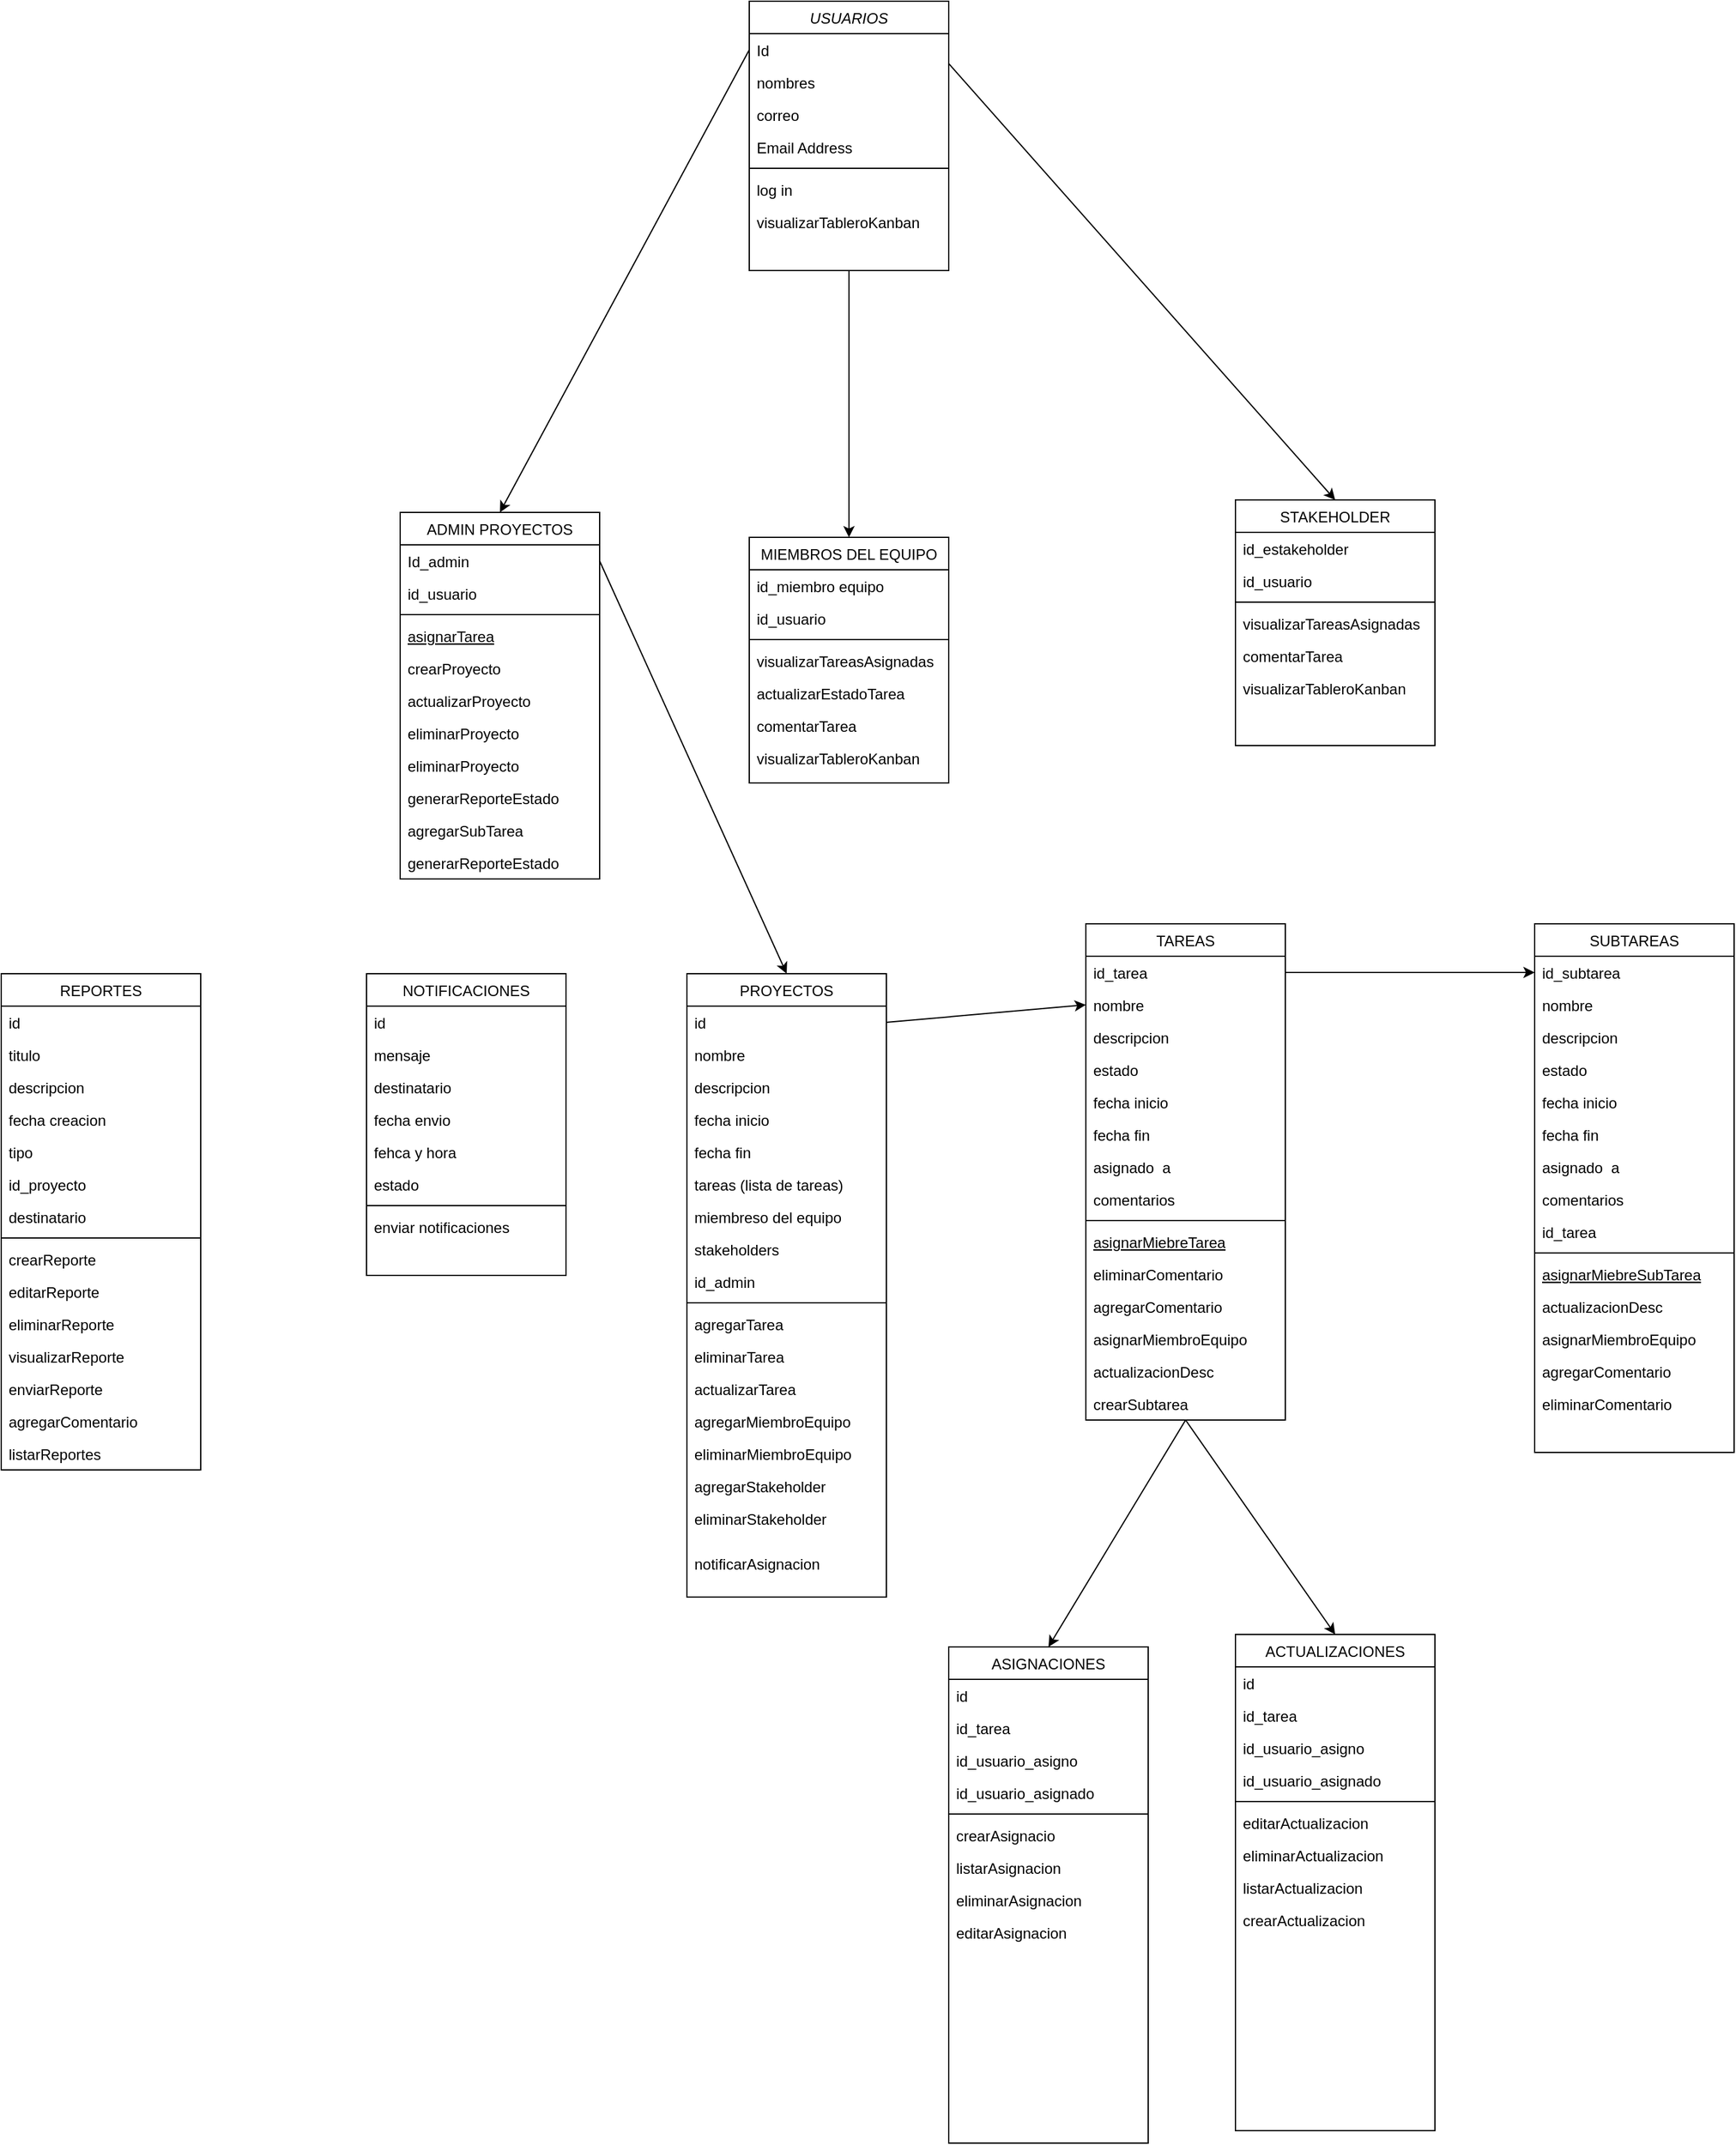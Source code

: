 <mxfile version="24.7.7" pages="3">
  <diagram id="C5RBs43oDa-KdzZeNtuy" name="Diagrama de clases">
    <mxGraphModel dx="2117" dy="522" grid="1" gridSize="10" guides="1" tooltips="1" connect="1" arrows="1" fold="1" page="1" pageScale="1" pageWidth="827" pageHeight="1169" math="0" shadow="0">
      <root>
        <mxCell id="WIyWlLk6GJQsqaUBKTNV-0" />
        <mxCell id="WIyWlLk6GJQsqaUBKTNV-1" parent="WIyWlLk6GJQsqaUBKTNV-0" />
        <mxCell id="zkfFHV4jXpPFQw0GAbJ--0" value="USUARIOS" style="swimlane;fontStyle=2;align=center;verticalAlign=top;childLayout=stackLayout;horizontal=1;startSize=26;horizontalStack=0;resizeParent=1;resizeLast=0;collapsible=1;marginBottom=0;rounded=0;shadow=0;strokeWidth=1;" parent="WIyWlLk6GJQsqaUBKTNV-1" vertex="1">
          <mxGeometry x="-150" y="10" width="160" height="216" as="geometry">
            <mxRectangle x="230" y="140" width="160" height="26" as="alternateBounds" />
          </mxGeometry>
        </mxCell>
        <mxCell id="zkfFHV4jXpPFQw0GAbJ--1" value="Id" style="text;align=left;verticalAlign=top;spacingLeft=4;spacingRight=4;overflow=hidden;rotatable=0;points=[[0,0.5],[1,0.5]];portConstraint=eastwest;" parent="zkfFHV4jXpPFQw0GAbJ--0" vertex="1">
          <mxGeometry y="26" width="160" height="26" as="geometry" />
        </mxCell>
        <mxCell id="zkfFHV4jXpPFQw0GAbJ--2" value="nombres" style="text;align=left;verticalAlign=top;spacingLeft=4;spacingRight=4;overflow=hidden;rotatable=0;points=[[0,0.5],[1,0.5]];portConstraint=eastwest;rounded=0;shadow=0;html=0;" parent="zkfFHV4jXpPFQw0GAbJ--0" vertex="1">
          <mxGeometry y="52" width="160" height="26" as="geometry" />
        </mxCell>
        <mxCell id="cqq0Ii8tkKgZ-SHqiMKQ-0" value="correo" style="text;align=left;verticalAlign=top;spacingLeft=4;spacingRight=4;overflow=hidden;rotatable=0;points=[[0,0.5],[1,0.5]];portConstraint=eastwest;" parent="zkfFHV4jXpPFQw0GAbJ--0" vertex="1">
          <mxGeometry y="78" width="160" height="26" as="geometry" />
        </mxCell>
        <mxCell id="zkfFHV4jXpPFQw0GAbJ--3" value="Email Address" style="text;align=left;verticalAlign=top;spacingLeft=4;spacingRight=4;overflow=hidden;rotatable=0;points=[[0,0.5],[1,0.5]];portConstraint=eastwest;rounded=0;shadow=0;html=0;" parent="zkfFHV4jXpPFQw0GAbJ--0" vertex="1">
          <mxGeometry y="104" width="160" height="26" as="geometry" />
        </mxCell>
        <mxCell id="zkfFHV4jXpPFQw0GAbJ--4" value="" style="line;html=1;strokeWidth=1;align=left;verticalAlign=middle;spacingTop=-1;spacingLeft=3;spacingRight=3;rotatable=0;labelPosition=right;points=[];portConstraint=eastwest;" parent="zkfFHV4jXpPFQw0GAbJ--0" vertex="1">
          <mxGeometry y="130" width="160" height="8" as="geometry" />
        </mxCell>
        <mxCell id="zkfFHV4jXpPFQw0GAbJ--5" value="log in" style="text;align=left;verticalAlign=top;spacingLeft=4;spacingRight=4;overflow=hidden;rotatable=0;points=[[0,0.5],[1,0.5]];portConstraint=eastwest;" parent="zkfFHV4jXpPFQw0GAbJ--0" vertex="1">
          <mxGeometry y="138" width="160" height="26" as="geometry" />
        </mxCell>
        <mxCell id="cqq0Ii8tkKgZ-SHqiMKQ-2" value="visualizarTableroKanban" style="text;align=left;verticalAlign=top;spacingLeft=4;spacingRight=4;overflow=hidden;rotatable=0;points=[[0,0.5],[1,0.5]];portConstraint=eastwest;" parent="zkfFHV4jXpPFQw0GAbJ--0" vertex="1">
          <mxGeometry y="164" width="160" height="26" as="geometry" />
        </mxCell>
        <mxCell id="zkfFHV4jXpPFQw0GAbJ--6" value="ADMIN PROYECTOS" style="swimlane;fontStyle=0;align=center;verticalAlign=top;childLayout=stackLayout;horizontal=1;startSize=26;horizontalStack=0;resizeParent=1;resizeLast=0;collapsible=1;marginBottom=0;rounded=0;shadow=0;strokeWidth=1;" parent="WIyWlLk6GJQsqaUBKTNV-1" vertex="1">
          <mxGeometry x="-430" y="420" width="160" height="294" as="geometry">
            <mxRectangle x="130" y="380" width="160" height="26" as="alternateBounds" />
          </mxGeometry>
        </mxCell>
        <mxCell id="zkfFHV4jXpPFQw0GAbJ--7" value="Id_admin" style="text;align=left;verticalAlign=top;spacingLeft=4;spacingRight=4;overflow=hidden;rotatable=0;points=[[0,0.5],[1,0.5]];portConstraint=eastwest;" parent="zkfFHV4jXpPFQw0GAbJ--6" vertex="1">
          <mxGeometry y="26" width="160" height="26" as="geometry" />
        </mxCell>
        <mxCell id="cqq0Ii8tkKgZ-SHqiMKQ-74" value="id_usuario" style="text;align=left;verticalAlign=top;spacingLeft=4;spacingRight=4;overflow=hidden;rotatable=0;points=[[0,0.5],[1,0.5]];portConstraint=eastwest;" parent="zkfFHV4jXpPFQw0GAbJ--6" vertex="1">
          <mxGeometry y="52" width="160" height="26" as="geometry" />
        </mxCell>
        <mxCell id="zkfFHV4jXpPFQw0GAbJ--9" value="" style="line;html=1;strokeWidth=1;align=left;verticalAlign=middle;spacingTop=-1;spacingLeft=3;spacingRight=3;rotatable=0;labelPosition=right;points=[];portConstraint=eastwest;" parent="zkfFHV4jXpPFQw0GAbJ--6" vertex="1">
          <mxGeometry y="78" width="160" height="8" as="geometry" />
        </mxCell>
        <mxCell id="zkfFHV4jXpPFQw0GAbJ--10" value="asignarTarea" style="text;align=left;verticalAlign=top;spacingLeft=4;spacingRight=4;overflow=hidden;rotatable=0;points=[[0,0.5],[1,0.5]];portConstraint=eastwest;fontStyle=4" parent="zkfFHV4jXpPFQw0GAbJ--6" vertex="1">
          <mxGeometry y="86" width="160" height="26" as="geometry" />
        </mxCell>
        <mxCell id="zkfFHV4jXpPFQw0GAbJ--11" value="crearProyecto" style="text;align=left;verticalAlign=top;spacingLeft=4;spacingRight=4;overflow=hidden;rotatable=0;points=[[0,0.5],[1,0.5]];portConstraint=eastwest;" parent="zkfFHV4jXpPFQw0GAbJ--6" vertex="1">
          <mxGeometry y="112" width="160" height="26" as="geometry" />
        </mxCell>
        <mxCell id="cqq0Ii8tkKgZ-SHqiMKQ-6" value="actualizarProyecto" style="text;align=left;verticalAlign=top;spacingLeft=4;spacingRight=4;overflow=hidden;rotatable=0;points=[[0,0.5],[1,0.5]];portConstraint=eastwest;" parent="zkfFHV4jXpPFQw0GAbJ--6" vertex="1">
          <mxGeometry y="138" width="160" height="26" as="geometry" />
        </mxCell>
        <mxCell id="cqq0Ii8tkKgZ-SHqiMKQ-5" value="eliminarProyecto" style="text;align=left;verticalAlign=top;spacingLeft=4;spacingRight=4;overflow=hidden;rotatable=0;points=[[0,0.5],[1,0.5]];portConstraint=eastwest;" parent="zkfFHV4jXpPFQw0GAbJ--6" vertex="1">
          <mxGeometry y="164" width="160" height="26" as="geometry" />
        </mxCell>
        <mxCell id="cqq0Ii8tkKgZ-SHqiMKQ-8" value="eliminarProyecto" style="text;align=left;verticalAlign=top;spacingLeft=4;spacingRight=4;overflow=hidden;rotatable=0;points=[[0,0.5],[1,0.5]];portConstraint=eastwest;" parent="zkfFHV4jXpPFQw0GAbJ--6" vertex="1">
          <mxGeometry y="190" width="160" height="26" as="geometry" />
        </mxCell>
        <mxCell id="K59Kt3y1ZvaondyBBN04-1" value="generarReporteEstado" style="text;align=left;verticalAlign=top;spacingLeft=4;spacingRight=4;overflow=hidden;rotatable=0;points=[[0,0.5],[1,0.5]];portConstraint=eastwest;" parent="zkfFHV4jXpPFQw0GAbJ--6" vertex="1">
          <mxGeometry y="216" width="160" height="26" as="geometry" />
        </mxCell>
        <mxCell id="b8tISyODtFNyCorpShPQ-3" value="agregarSubTarea" style="text;align=left;verticalAlign=top;spacingLeft=4;spacingRight=4;overflow=hidden;rotatable=0;points=[[0,0.5],[1,0.5]];portConstraint=eastwest;" parent="zkfFHV4jXpPFQw0GAbJ--6" vertex="1">
          <mxGeometry y="242" width="160" height="26" as="geometry" />
        </mxCell>
        <mxCell id="cqq0Ii8tkKgZ-SHqiMKQ-7" value="generarReporteEstado" style="text;align=left;verticalAlign=top;spacingLeft=4;spacingRight=4;overflow=hidden;rotatable=0;points=[[0,0.5],[1,0.5]];portConstraint=eastwest;" parent="zkfFHV4jXpPFQw0GAbJ--6" vertex="1">
          <mxGeometry y="268" width="160" height="26" as="geometry" />
        </mxCell>
        <mxCell id="zkfFHV4jXpPFQw0GAbJ--13" value="PROYECTOS" style="swimlane;fontStyle=0;align=center;verticalAlign=top;childLayout=stackLayout;horizontal=1;startSize=26;horizontalStack=0;resizeParent=1;resizeLast=0;collapsible=1;marginBottom=0;rounded=0;shadow=0;strokeWidth=1;" parent="WIyWlLk6GJQsqaUBKTNV-1" vertex="1">
          <mxGeometry x="-200" y="790" width="160" height="500" as="geometry">
            <mxRectangle x="340" y="380" width="170" height="26" as="alternateBounds" />
          </mxGeometry>
        </mxCell>
        <mxCell id="cqq0Ii8tkKgZ-SHqiMKQ-12" value="id" style="text;align=left;verticalAlign=top;spacingLeft=4;spacingRight=4;overflow=hidden;rotatable=0;points=[[0,0.5],[1,0.5]];portConstraint=eastwest;" parent="zkfFHV4jXpPFQw0GAbJ--13" vertex="1">
          <mxGeometry y="26" width="160" height="26" as="geometry" />
        </mxCell>
        <mxCell id="zkfFHV4jXpPFQw0GAbJ--14" value="nombre" style="text;align=left;verticalAlign=top;spacingLeft=4;spacingRight=4;overflow=hidden;rotatable=0;points=[[0,0.5],[1,0.5]];portConstraint=eastwest;" parent="zkfFHV4jXpPFQw0GAbJ--13" vertex="1">
          <mxGeometry y="52" width="160" height="26" as="geometry" />
        </mxCell>
        <mxCell id="cqq0Ii8tkKgZ-SHqiMKQ-13" value="descripcion" style="text;align=left;verticalAlign=top;spacingLeft=4;spacingRight=4;overflow=hidden;rotatable=0;points=[[0,0.5],[1,0.5]];portConstraint=eastwest;" parent="zkfFHV4jXpPFQw0GAbJ--13" vertex="1">
          <mxGeometry y="78" width="160" height="26" as="geometry" />
        </mxCell>
        <mxCell id="cqq0Ii8tkKgZ-SHqiMKQ-15" value="fecha inicio" style="text;align=left;verticalAlign=top;spacingLeft=4;spacingRight=4;overflow=hidden;rotatable=0;points=[[0,0.5],[1,0.5]];portConstraint=eastwest;" parent="zkfFHV4jXpPFQw0GAbJ--13" vertex="1">
          <mxGeometry y="104" width="160" height="26" as="geometry" />
        </mxCell>
        <mxCell id="cqq0Ii8tkKgZ-SHqiMKQ-14" value="fecha fin" style="text;align=left;verticalAlign=top;spacingLeft=4;spacingRight=4;overflow=hidden;rotatable=0;points=[[0,0.5],[1,0.5]];portConstraint=eastwest;" parent="zkfFHV4jXpPFQw0GAbJ--13" vertex="1">
          <mxGeometry y="130" width="160" height="26" as="geometry" />
        </mxCell>
        <mxCell id="cqq0Ii8tkKgZ-SHqiMKQ-17" value="tareas (lista de tareas)" style="text;align=left;verticalAlign=top;spacingLeft=4;spacingRight=4;overflow=hidden;rotatable=0;points=[[0,0.5],[1,0.5]];portConstraint=eastwest;" parent="zkfFHV4jXpPFQw0GAbJ--13" vertex="1">
          <mxGeometry y="156" width="160" height="26" as="geometry" />
        </mxCell>
        <mxCell id="cqq0Ii8tkKgZ-SHqiMKQ-16" value="miembreso del equipo" style="text;align=left;verticalAlign=top;spacingLeft=4;spacingRight=4;overflow=hidden;rotatable=0;points=[[0,0.5],[1,0.5]];portConstraint=eastwest;" parent="zkfFHV4jXpPFQw0GAbJ--13" vertex="1">
          <mxGeometry y="182" width="160" height="26" as="geometry" />
        </mxCell>
        <mxCell id="cqq0Ii8tkKgZ-SHqiMKQ-18" value="stakeholders" style="text;align=left;verticalAlign=top;spacingLeft=4;spacingRight=4;overflow=hidden;rotatable=0;points=[[0,0.5],[1,0.5]];portConstraint=eastwest;" parent="zkfFHV4jXpPFQw0GAbJ--13" vertex="1">
          <mxGeometry y="208" width="160" height="26" as="geometry" />
        </mxCell>
        <mxCell id="cqq0Ii8tkKgZ-SHqiMKQ-26" value="id_admin" style="text;align=left;verticalAlign=top;spacingLeft=4;spacingRight=4;overflow=hidden;rotatable=0;points=[[0,0.5],[1,0.5]];portConstraint=eastwest;" parent="zkfFHV4jXpPFQw0GAbJ--13" vertex="1">
          <mxGeometry y="234" width="160" height="26" as="geometry" />
        </mxCell>
        <mxCell id="zkfFHV4jXpPFQw0GAbJ--15" value="" style="line;html=1;strokeWidth=1;align=left;verticalAlign=middle;spacingTop=-1;spacingLeft=3;spacingRight=3;rotatable=0;labelPosition=right;points=[];portConstraint=eastwest;" parent="zkfFHV4jXpPFQw0GAbJ--13" vertex="1">
          <mxGeometry y="260" width="160" height="8" as="geometry" />
        </mxCell>
        <mxCell id="cqq0Ii8tkKgZ-SHqiMKQ-11" value="agregarTarea" style="text;align=left;verticalAlign=top;spacingLeft=4;spacingRight=4;overflow=hidden;rotatable=0;points=[[0,0.5],[1,0.5]];portConstraint=eastwest;" parent="zkfFHV4jXpPFQw0GAbJ--13" vertex="1">
          <mxGeometry y="268" width="160" height="26" as="geometry" />
        </mxCell>
        <mxCell id="cqq0Ii8tkKgZ-SHqiMKQ-20" value="eliminarTarea" style="text;align=left;verticalAlign=top;spacingLeft=4;spacingRight=4;overflow=hidden;rotatable=0;points=[[0,0.5],[1,0.5]];portConstraint=eastwest;" parent="zkfFHV4jXpPFQw0GAbJ--13" vertex="1">
          <mxGeometry y="294" width="160" height="26" as="geometry" />
        </mxCell>
        <mxCell id="cqq0Ii8tkKgZ-SHqiMKQ-21" value="actualizarTarea" style="text;align=left;verticalAlign=top;spacingLeft=4;spacingRight=4;overflow=hidden;rotatable=0;points=[[0,0.5],[1,0.5]];portConstraint=eastwest;" parent="zkfFHV4jXpPFQw0GAbJ--13" vertex="1">
          <mxGeometry y="320" width="160" height="26" as="geometry" />
        </mxCell>
        <mxCell id="cqq0Ii8tkKgZ-SHqiMKQ-22" value="agregarMiembroEquipo" style="text;align=left;verticalAlign=top;spacingLeft=4;spacingRight=4;overflow=hidden;rotatable=0;points=[[0,0.5],[1,0.5]];portConstraint=eastwest;" parent="zkfFHV4jXpPFQw0GAbJ--13" vertex="1">
          <mxGeometry y="346" width="160" height="26" as="geometry" />
        </mxCell>
        <mxCell id="cqq0Ii8tkKgZ-SHqiMKQ-24" value="eliminarMiembroEquipo" style="text;align=left;verticalAlign=top;spacingLeft=4;spacingRight=4;overflow=hidden;rotatable=0;points=[[0,0.5],[1,0.5]];portConstraint=eastwest;" parent="zkfFHV4jXpPFQw0GAbJ--13" vertex="1">
          <mxGeometry y="372" width="160" height="26" as="geometry" />
        </mxCell>
        <mxCell id="cqq0Ii8tkKgZ-SHqiMKQ-25" value="agregarStakeholder" style="text;align=left;verticalAlign=top;spacingLeft=4;spacingRight=4;overflow=hidden;rotatable=0;points=[[0,0.5],[1,0.5]];portConstraint=eastwest;" parent="zkfFHV4jXpPFQw0GAbJ--13" vertex="1">
          <mxGeometry y="398" width="160" height="26" as="geometry" />
        </mxCell>
        <mxCell id="cqq0Ii8tkKgZ-SHqiMKQ-23" value="eliminarStakeholder" style="text;align=left;verticalAlign=top;spacingLeft=4;spacingRight=4;overflow=hidden;rotatable=0;points=[[0,0.5],[1,0.5]];portConstraint=eastwest;" parent="zkfFHV4jXpPFQw0GAbJ--13" vertex="1">
          <mxGeometry y="424" width="160" height="36" as="geometry" />
        </mxCell>
        <mxCell id="b8tISyODtFNyCorpShPQ-2" value="notificarAsignacion" style="text;align=left;verticalAlign=top;spacingLeft=4;spacingRight=4;overflow=hidden;rotatable=0;points=[[0,0.5],[1,0.5]];portConstraint=eastwest;" parent="zkfFHV4jXpPFQw0GAbJ--13" vertex="1">
          <mxGeometry y="460" width="160" height="30" as="geometry" />
        </mxCell>
        <mxCell id="zkfFHV4jXpPFQw0GAbJ--17" value="NOTIFICACIONES" style="swimlane;fontStyle=0;align=center;verticalAlign=top;childLayout=stackLayout;horizontal=1;startSize=26;horizontalStack=0;resizeParent=1;resizeLast=0;collapsible=1;marginBottom=0;rounded=0;shadow=0;strokeWidth=1;" parent="WIyWlLk6GJQsqaUBKTNV-1" vertex="1">
          <mxGeometry x="-457" y="790" width="160" height="242" as="geometry">
            <mxRectangle x="550" y="140" width="160" height="26" as="alternateBounds" />
          </mxGeometry>
        </mxCell>
        <mxCell id="zkfFHV4jXpPFQw0GAbJ--18" value="id" style="text;align=left;verticalAlign=top;spacingLeft=4;spacingRight=4;overflow=hidden;rotatable=0;points=[[0,0.5],[1,0.5]];portConstraint=eastwest;" parent="zkfFHV4jXpPFQw0GAbJ--17" vertex="1">
          <mxGeometry y="26" width="160" height="26" as="geometry" />
        </mxCell>
        <mxCell id="zkfFHV4jXpPFQw0GAbJ--19" value="mensaje" style="text;align=left;verticalAlign=top;spacingLeft=4;spacingRight=4;overflow=hidden;rotatable=0;points=[[0,0.5],[1,0.5]];portConstraint=eastwest;rounded=0;shadow=0;html=0;" parent="zkfFHV4jXpPFQw0GAbJ--17" vertex="1">
          <mxGeometry y="52" width="160" height="26" as="geometry" />
        </mxCell>
        <mxCell id="zkfFHV4jXpPFQw0GAbJ--20" value="destinatario" style="text;align=left;verticalAlign=top;spacingLeft=4;spacingRight=4;overflow=hidden;rotatable=0;points=[[0,0.5],[1,0.5]];portConstraint=eastwest;rounded=0;shadow=0;html=0;" parent="zkfFHV4jXpPFQw0GAbJ--17" vertex="1">
          <mxGeometry y="78" width="160" height="26" as="geometry" />
        </mxCell>
        <mxCell id="zkfFHV4jXpPFQw0GAbJ--21" value="fecha envio" style="text;align=left;verticalAlign=top;spacingLeft=4;spacingRight=4;overflow=hidden;rotatable=0;points=[[0,0.5],[1,0.5]];portConstraint=eastwest;rounded=0;shadow=0;html=0;" parent="zkfFHV4jXpPFQw0GAbJ--17" vertex="1">
          <mxGeometry y="104" width="160" height="26" as="geometry" />
        </mxCell>
        <mxCell id="cqq0Ii8tkKgZ-SHqiMKQ-155" value="fehca y hora" style="text;align=left;verticalAlign=top;spacingLeft=4;spacingRight=4;overflow=hidden;rotatable=0;points=[[0,0.5],[1,0.5]];portConstraint=eastwest;rounded=0;shadow=0;html=0;" parent="zkfFHV4jXpPFQw0GAbJ--17" vertex="1">
          <mxGeometry y="130" width="160" height="26" as="geometry" />
        </mxCell>
        <mxCell id="zkfFHV4jXpPFQw0GAbJ--22" value="estado" style="text;align=left;verticalAlign=top;spacingLeft=4;spacingRight=4;overflow=hidden;rotatable=0;points=[[0,0.5],[1,0.5]];portConstraint=eastwest;rounded=0;shadow=0;html=0;" parent="zkfFHV4jXpPFQw0GAbJ--17" vertex="1">
          <mxGeometry y="156" width="160" height="26" as="geometry" />
        </mxCell>
        <mxCell id="zkfFHV4jXpPFQw0GAbJ--23" value="" style="line;html=1;strokeWidth=1;align=left;verticalAlign=middle;spacingTop=-1;spacingLeft=3;spacingRight=3;rotatable=0;labelPosition=right;points=[];portConstraint=eastwest;" parent="zkfFHV4jXpPFQw0GAbJ--17" vertex="1">
          <mxGeometry y="182" width="160" height="8" as="geometry" />
        </mxCell>
        <mxCell id="zkfFHV4jXpPFQw0GAbJ--24" value="enviar notificaciones" style="text;align=left;verticalAlign=top;spacingLeft=4;spacingRight=4;overflow=hidden;rotatable=0;points=[[0,0.5],[1,0.5]];portConstraint=eastwest;" parent="zkfFHV4jXpPFQw0GAbJ--17" vertex="1">
          <mxGeometry y="190" width="160" height="26" as="geometry" />
        </mxCell>
        <mxCell id="cqq0Ii8tkKgZ-SHqiMKQ-27" value="TAREAS" style="swimlane;fontStyle=0;align=center;verticalAlign=top;childLayout=stackLayout;horizontal=1;startSize=26;horizontalStack=0;resizeParent=1;resizeLast=0;collapsible=1;marginBottom=0;rounded=0;shadow=0;strokeWidth=1;" parent="WIyWlLk6GJQsqaUBKTNV-1" vertex="1">
          <mxGeometry x="120" y="750" width="160" height="398" as="geometry">
            <mxRectangle x="130" y="380" width="160" height="26" as="alternateBounds" />
          </mxGeometry>
        </mxCell>
        <mxCell id="cqq0Ii8tkKgZ-SHqiMKQ-28" value="id_tarea" style="text;align=left;verticalAlign=top;spacingLeft=4;spacingRight=4;overflow=hidden;rotatable=0;points=[[0,0.5],[1,0.5]];portConstraint=eastwest;" parent="cqq0Ii8tkKgZ-SHqiMKQ-27" vertex="1">
          <mxGeometry y="26" width="160" height="26" as="geometry" />
        </mxCell>
        <mxCell id="cqq0Ii8tkKgZ-SHqiMKQ-36" value="nombre" style="text;align=left;verticalAlign=top;spacingLeft=4;spacingRight=4;overflow=hidden;rotatable=0;points=[[0,0.5],[1,0.5]];portConstraint=eastwest;" parent="cqq0Ii8tkKgZ-SHqiMKQ-27" vertex="1">
          <mxGeometry y="52" width="160" height="26" as="geometry" />
        </mxCell>
        <mxCell id="cqq0Ii8tkKgZ-SHqiMKQ-38" value="descripcion" style="text;align=left;verticalAlign=top;spacingLeft=4;spacingRight=4;overflow=hidden;rotatable=0;points=[[0,0.5],[1,0.5]];portConstraint=eastwest;" parent="cqq0Ii8tkKgZ-SHqiMKQ-27" vertex="1">
          <mxGeometry y="78" width="160" height="26" as="geometry" />
        </mxCell>
        <mxCell id="cqq0Ii8tkKgZ-SHqiMKQ-37" value="estado" style="text;align=left;verticalAlign=top;spacingLeft=4;spacingRight=4;overflow=hidden;rotatable=0;points=[[0,0.5],[1,0.5]];portConstraint=eastwest;" parent="cqq0Ii8tkKgZ-SHqiMKQ-27" vertex="1">
          <mxGeometry y="104" width="160" height="26" as="geometry" />
        </mxCell>
        <mxCell id="cqq0Ii8tkKgZ-SHqiMKQ-40" value="fecha inicio" style="text;align=left;verticalAlign=top;spacingLeft=4;spacingRight=4;overflow=hidden;rotatable=0;points=[[0,0.5],[1,0.5]];portConstraint=eastwest;" parent="cqq0Ii8tkKgZ-SHqiMKQ-27" vertex="1">
          <mxGeometry y="130" width="160" height="26" as="geometry" />
        </mxCell>
        <mxCell id="cqq0Ii8tkKgZ-SHqiMKQ-39" value="fecha fin" style="text;align=left;verticalAlign=top;spacingLeft=4;spacingRight=4;overflow=hidden;rotatable=0;points=[[0,0.5],[1,0.5]];portConstraint=eastwest;" parent="cqq0Ii8tkKgZ-SHqiMKQ-27" vertex="1">
          <mxGeometry y="156" width="160" height="26" as="geometry" />
        </mxCell>
        <mxCell id="cqq0Ii8tkKgZ-SHqiMKQ-41" value="asignado  a" style="text;align=left;verticalAlign=top;spacingLeft=4;spacingRight=4;overflow=hidden;rotatable=0;points=[[0,0.5],[1,0.5]];portConstraint=eastwest;" parent="cqq0Ii8tkKgZ-SHqiMKQ-27" vertex="1">
          <mxGeometry y="182" width="160" height="26" as="geometry" />
        </mxCell>
        <mxCell id="cqq0Ii8tkKgZ-SHqiMKQ-42" value="comentarios" style="text;align=left;verticalAlign=top;spacingLeft=4;spacingRight=4;overflow=hidden;rotatable=0;points=[[0,0.5],[1,0.5]];portConstraint=eastwest;" parent="cqq0Ii8tkKgZ-SHqiMKQ-27" vertex="1">
          <mxGeometry y="208" width="160" height="26" as="geometry" />
        </mxCell>
        <mxCell id="cqq0Ii8tkKgZ-SHqiMKQ-29" value="" style="line;html=1;strokeWidth=1;align=left;verticalAlign=middle;spacingTop=-1;spacingLeft=3;spacingRight=3;rotatable=0;labelPosition=right;points=[];portConstraint=eastwest;" parent="cqq0Ii8tkKgZ-SHqiMKQ-27" vertex="1">
          <mxGeometry y="234" width="160" height="8" as="geometry" />
        </mxCell>
        <mxCell id="cqq0Ii8tkKgZ-SHqiMKQ-60" value="asignarMiebreTarea" style="text;align=left;verticalAlign=top;spacingLeft=4;spacingRight=4;overflow=hidden;rotatable=0;points=[[0,0.5],[1,0.5]];portConstraint=eastwest;fontStyle=4" parent="cqq0Ii8tkKgZ-SHqiMKQ-27" vertex="1">
          <mxGeometry y="242" width="160" height="26" as="geometry" />
        </mxCell>
        <mxCell id="cqq0Ii8tkKgZ-SHqiMKQ-64" value="eliminarComentario" style="text;align=left;verticalAlign=top;spacingLeft=4;spacingRight=4;overflow=hidden;rotatable=0;points=[[0,0.5],[1,0.5]];portConstraint=eastwest;" parent="cqq0Ii8tkKgZ-SHqiMKQ-27" vertex="1">
          <mxGeometry y="268" width="160" height="26" as="geometry" />
        </mxCell>
        <mxCell id="cqq0Ii8tkKgZ-SHqiMKQ-63" value="agregarComentario" style="text;align=left;verticalAlign=top;spacingLeft=4;spacingRight=4;overflow=hidden;rotatable=0;points=[[0,0.5],[1,0.5]];portConstraint=eastwest;" parent="cqq0Ii8tkKgZ-SHqiMKQ-27" vertex="1">
          <mxGeometry y="294" width="160" height="26" as="geometry" />
        </mxCell>
        <mxCell id="cqq0Ii8tkKgZ-SHqiMKQ-62" value="asignarMiembroEquipo" style="text;align=left;verticalAlign=top;spacingLeft=4;spacingRight=4;overflow=hidden;rotatable=0;points=[[0,0.5],[1,0.5]];portConstraint=eastwest;" parent="cqq0Ii8tkKgZ-SHqiMKQ-27" vertex="1">
          <mxGeometry y="320" width="160" height="26" as="geometry" />
        </mxCell>
        <mxCell id="cqq0Ii8tkKgZ-SHqiMKQ-61" value="actualizacionDesc" style="text;align=left;verticalAlign=top;spacingLeft=4;spacingRight=4;overflow=hidden;rotatable=0;points=[[0,0.5],[1,0.5]];portConstraint=eastwest;" parent="cqq0Ii8tkKgZ-SHqiMKQ-27" vertex="1">
          <mxGeometry y="346" width="160" height="26" as="geometry" />
        </mxCell>
        <mxCell id="K59Kt3y1ZvaondyBBN04-0" value="crearSubtarea" style="text;align=left;verticalAlign=top;spacingLeft=4;spacingRight=4;overflow=hidden;rotatable=0;points=[[0,0.5],[1,0.5]];portConstraint=eastwest;" parent="cqq0Ii8tkKgZ-SHqiMKQ-27" vertex="1">
          <mxGeometry y="372" width="160" height="26" as="geometry" />
        </mxCell>
        <mxCell id="cqq0Ii8tkKgZ-SHqiMKQ-43" value="SUBTAREAS" style="swimlane;fontStyle=0;align=center;verticalAlign=top;childLayout=stackLayout;horizontal=1;startSize=26;horizontalStack=0;resizeParent=1;resizeLast=0;collapsible=1;marginBottom=0;rounded=0;shadow=0;strokeWidth=1;" parent="WIyWlLk6GJQsqaUBKTNV-1" vertex="1">
          <mxGeometry x="480" y="750" width="160" height="424" as="geometry">
            <mxRectangle x="130" y="380" width="160" height="26" as="alternateBounds" />
          </mxGeometry>
        </mxCell>
        <mxCell id="cqq0Ii8tkKgZ-SHqiMKQ-44" value="id_subtarea" style="text;align=left;verticalAlign=top;spacingLeft=4;spacingRight=4;overflow=hidden;rotatable=0;points=[[0,0.5],[1,0.5]];portConstraint=eastwest;" parent="cqq0Ii8tkKgZ-SHqiMKQ-43" vertex="1">
          <mxGeometry y="26" width="160" height="26" as="geometry" />
        </mxCell>
        <mxCell id="cqq0Ii8tkKgZ-SHqiMKQ-45" value="nombre" style="text;align=left;verticalAlign=top;spacingLeft=4;spacingRight=4;overflow=hidden;rotatable=0;points=[[0,0.5],[1,0.5]];portConstraint=eastwest;" parent="cqq0Ii8tkKgZ-SHqiMKQ-43" vertex="1">
          <mxGeometry y="52" width="160" height="26" as="geometry" />
        </mxCell>
        <mxCell id="cqq0Ii8tkKgZ-SHqiMKQ-46" value="descripcion" style="text;align=left;verticalAlign=top;spacingLeft=4;spacingRight=4;overflow=hidden;rotatable=0;points=[[0,0.5],[1,0.5]];portConstraint=eastwest;" parent="cqq0Ii8tkKgZ-SHqiMKQ-43" vertex="1">
          <mxGeometry y="78" width="160" height="26" as="geometry" />
        </mxCell>
        <mxCell id="cqq0Ii8tkKgZ-SHqiMKQ-47" value="estado" style="text;align=left;verticalAlign=top;spacingLeft=4;spacingRight=4;overflow=hidden;rotatable=0;points=[[0,0.5],[1,0.5]];portConstraint=eastwest;" parent="cqq0Ii8tkKgZ-SHqiMKQ-43" vertex="1">
          <mxGeometry y="104" width="160" height="26" as="geometry" />
        </mxCell>
        <mxCell id="cqq0Ii8tkKgZ-SHqiMKQ-48" value="fecha inicio" style="text;align=left;verticalAlign=top;spacingLeft=4;spacingRight=4;overflow=hidden;rotatable=0;points=[[0,0.5],[1,0.5]];portConstraint=eastwest;" parent="cqq0Ii8tkKgZ-SHqiMKQ-43" vertex="1">
          <mxGeometry y="130" width="160" height="26" as="geometry" />
        </mxCell>
        <mxCell id="cqq0Ii8tkKgZ-SHqiMKQ-49" value="fecha fin" style="text;align=left;verticalAlign=top;spacingLeft=4;spacingRight=4;overflow=hidden;rotatable=0;points=[[0,0.5],[1,0.5]];portConstraint=eastwest;" parent="cqq0Ii8tkKgZ-SHqiMKQ-43" vertex="1">
          <mxGeometry y="156" width="160" height="26" as="geometry" />
        </mxCell>
        <mxCell id="cqq0Ii8tkKgZ-SHqiMKQ-50" value="asignado  a" style="text;align=left;verticalAlign=top;spacingLeft=4;spacingRight=4;overflow=hidden;rotatable=0;points=[[0,0.5],[1,0.5]];portConstraint=eastwest;" parent="cqq0Ii8tkKgZ-SHqiMKQ-43" vertex="1">
          <mxGeometry y="182" width="160" height="26" as="geometry" />
        </mxCell>
        <mxCell id="cqq0Ii8tkKgZ-SHqiMKQ-51" value="comentarios" style="text;align=left;verticalAlign=top;spacingLeft=4;spacingRight=4;overflow=hidden;rotatable=0;points=[[0,0.5],[1,0.5]];portConstraint=eastwest;" parent="cqq0Ii8tkKgZ-SHqiMKQ-43" vertex="1">
          <mxGeometry y="208" width="160" height="26" as="geometry" />
        </mxCell>
        <mxCell id="cqq0Ii8tkKgZ-SHqiMKQ-59" value="id_tarea" style="text;align=left;verticalAlign=top;spacingLeft=4;spacingRight=4;overflow=hidden;rotatable=0;points=[[0,0.5],[1,0.5]];portConstraint=eastwest;" parent="cqq0Ii8tkKgZ-SHqiMKQ-43" vertex="1">
          <mxGeometry y="234" width="160" height="26" as="geometry" />
        </mxCell>
        <mxCell id="cqq0Ii8tkKgZ-SHqiMKQ-52" value="" style="line;html=1;strokeWidth=1;align=left;verticalAlign=middle;spacingTop=-1;spacingLeft=3;spacingRight=3;rotatable=0;labelPosition=right;points=[];portConstraint=eastwest;" parent="cqq0Ii8tkKgZ-SHqiMKQ-43" vertex="1">
          <mxGeometry y="260" width="160" height="8" as="geometry" />
        </mxCell>
        <mxCell id="cqq0Ii8tkKgZ-SHqiMKQ-53" value="asignarMiebreSubTarea" style="text;align=left;verticalAlign=top;spacingLeft=4;spacingRight=4;overflow=hidden;rotatable=0;points=[[0,0.5],[1,0.5]];portConstraint=eastwest;fontStyle=4" parent="cqq0Ii8tkKgZ-SHqiMKQ-43" vertex="1">
          <mxGeometry y="268" width="160" height="26" as="geometry" />
        </mxCell>
        <mxCell id="cqq0Ii8tkKgZ-SHqiMKQ-54" value="actualizacionDesc" style="text;align=left;verticalAlign=top;spacingLeft=4;spacingRight=4;overflow=hidden;rotatable=0;points=[[0,0.5],[1,0.5]];portConstraint=eastwest;" parent="cqq0Ii8tkKgZ-SHqiMKQ-43" vertex="1">
          <mxGeometry y="294" width="160" height="26" as="geometry" />
        </mxCell>
        <mxCell id="cqq0Ii8tkKgZ-SHqiMKQ-55" value="asignarMiembroEquipo" style="text;align=left;verticalAlign=top;spacingLeft=4;spacingRight=4;overflow=hidden;rotatable=0;points=[[0,0.5],[1,0.5]];portConstraint=eastwest;" parent="cqq0Ii8tkKgZ-SHqiMKQ-43" vertex="1">
          <mxGeometry y="320" width="160" height="26" as="geometry" />
        </mxCell>
        <mxCell id="cqq0Ii8tkKgZ-SHqiMKQ-56" value="agregarComentario" style="text;align=left;verticalAlign=top;spacingLeft=4;spacingRight=4;overflow=hidden;rotatable=0;points=[[0,0.5],[1,0.5]];portConstraint=eastwest;" parent="cqq0Ii8tkKgZ-SHqiMKQ-43" vertex="1">
          <mxGeometry y="346" width="160" height="26" as="geometry" />
        </mxCell>
        <mxCell id="cqq0Ii8tkKgZ-SHqiMKQ-57" value="eliminarComentario" style="text;align=left;verticalAlign=top;spacingLeft=4;spacingRight=4;overflow=hidden;rotatable=0;points=[[0,0.5],[1,0.5]];portConstraint=eastwest;" parent="cqq0Ii8tkKgZ-SHqiMKQ-43" vertex="1">
          <mxGeometry y="372" width="160" height="26" as="geometry" />
        </mxCell>
        <mxCell id="cqq0Ii8tkKgZ-SHqiMKQ-65" value="MIEMBROS DEL EQUIPO" style="swimlane;fontStyle=0;align=center;verticalAlign=top;childLayout=stackLayout;horizontal=1;startSize=26;horizontalStack=0;resizeParent=1;resizeLast=0;collapsible=1;marginBottom=0;rounded=0;shadow=0;strokeWidth=1;" parent="WIyWlLk6GJQsqaUBKTNV-1" vertex="1">
          <mxGeometry x="-150" y="440" width="160" height="197" as="geometry">
            <mxRectangle x="130" y="380" width="160" height="26" as="alternateBounds" />
          </mxGeometry>
        </mxCell>
        <mxCell id="cqq0Ii8tkKgZ-SHqiMKQ-75" value="id_miembro equipo" style="text;align=left;verticalAlign=top;spacingLeft=4;spacingRight=4;overflow=hidden;rotatable=0;points=[[0,0.5],[1,0.5]];portConstraint=eastwest;" parent="cqq0Ii8tkKgZ-SHqiMKQ-65" vertex="1">
          <mxGeometry y="26" width="160" height="26" as="geometry" />
        </mxCell>
        <mxCell id="cqq0Ii8tkKgZ-SHqiMKQ-66" value="id_usuario" style="text;align=left;verticalAlign=top;spacingLeft=4;spacingRight=4;overflow=hidden;rotatable=0;points=[[0,0.5],[1,0.5]];portConstraint=eastwest;" parent="cqq0Ii8tkKgZ-SHqiMKQ-65" vertex="1">
          <mxGeometry y="52" width="160" height="26" as="geometry" />
        </mxCell>
        <mxCell id="cqq0Ii8tkKgZ-SHqiMKQ-67" value="" style="line;html=1;strokeWidth=1;align=left;verticalAlign=middle;spacingTop=-1;spacingLeft=3;spacingRight=3;rotatable=0;labelPosition=right;points=[];portConstraint=eastwest;" parent="cqq0Ii8tkKgZ-SHqiMKQ-65" vertex="1">
          <mxGeometry y="78" width="160" height="8" as="geometry" />
        </mxCell>
        <mxCell id="cqq0Ii8tkKgZ-SHqiMKQ-71" value="visualizarTareasAsignadas" style="text;align=left;verticalAlign=top;spacingLeft=4;spacingRight=4;overflow=hidden;rotatable=0;points=[[0,0.5],[1,0.5]];portConstraint=eastwest;" parent="cqq0Ii8tkKgZ-SHqiMKQ-65" vertex="1">
          <mxGeometry y="86" width="160" height="26" as="geometry" />
        </mxCell>
        <mxCell id="cqq0Ii8tkKgZ-SHqiMKQ-72" value="actualizarEstadoTarea" style="text;align=left;verticalAlign=top;spacingLeft=4;spacingRight=4;overflow=hidden;rotatable=0;points=[[0,0.5],[1,0.5]];portConstraint=eastwest;" parent="cqq0Ii8tkKgZ-SHqiMKQ-65" vertex="1">
          <mxGeometry y="112" width="160" height="26" as="geometry" />
        </mxCell>
        <mxCell id="cqq0Ii8tkKgZ-SHqiMKQ-73" value="comentarTarea" style="text;align=left;verticalAlign=top;spacingLeft=4;spacingRight=4;overflow=hidden;rotatable=0;points=[[0,0.5],[1,0.5]];portConstraint=eastwest;" parent="cqq0Ii8tkKgZ-SHqiMKQ-65" vertex="1">
          <mxGeometry y="138" width="160" height="26" as="geometry" />
        </mxCell>
        <mxCell id="cqq0Ii8tkKgZ-SHqiMKQ-76" value="visualizarTableroKanban" style="text;align=left;verticalAlign=top;spacingLeft=4;spacingRight=4;overflow=hidden;rotatable=0;points=[[0,0.5],[1,0.5]];portConstraint=eastwest;" parent="cqq0Ii8tkKgZ-SHqiMKQ-65" vertex="1">
          <mxGeometry y="164" width="160" height="26" as="geometry" />
        </mxCell>
        <mxCell id="cqq0Ii8tkKgZ-SHqiMKQ-77" value="STAKEHOLDER" style="swimlane;fontStyle=0;align=center;verticalAlign=top;childLayout=stackLayout;horizontal=1;startSize=26;horizontalStack=0;resizeParent=1;resizeLast=0;collapsible=1;marginBottom=0;rounded=0;shadow=0;strokeWidth=1;" parent="WIyWlLk6GJQsqaUBKTNV-1" vertex="1">
          <mxGeometry x="240" y="410" width="160" height="197" as="geometry">
            <mxRectangle x="130" y="380" width="160" height="26" as="alternateBounds" />
          </mxGeometry>
        </mxCell>
        <mxCell id="cqq0Ii8tkKgZ-SHqiMKQ-78" value="id_estakeholder" style="text;align=left;verticalAlign=top;spacingLeft=4;spacingRight=4;overflow=hidden;rotatable=0;points=[[0,0.5],[1,0.5]];portConstraint=eastwest;" parent="cqq0Ii8tkKgZ-SHqiMKQ-77" vertex="1">
          <mxGeometry y="26" width="160" height="26" as="geometry" />
        </mxCell>
        <mxCell id="cqq0Ii8tkKgZ-SHqiMKQ-79" value="id_usuario" style="text;align=left;verticalAlign=top;spacingLeft=4;spacingRight=4;overflow=hidden;rotatable=0;points=[[0,0.5],[1,0.5]];portConstraint=eastwest;" parent="cqq0Ii8tkKgZ-SHqiMKQ-77" vertex="1">
          <mxGeometry y="52" width="160" height="26" as="geometry" />
        </mxCell>
        <mxCell id="cqq0Ii8tkKgZ-SHqiMKQ-80" value="" style="line;html=1;strokeWidth=1;align=left;verticalAlign=middle;spacingTop=-1;spacingLeft=3;spacingRight=3;rotatable=0;labelPosition=right;points=[];portConstraint=eastwest;" parent="cqq0Ii8tkKgZ-SHqiMKQ-77" vertex="1">
          <mxGeometry y="78" width="160" height="8" as="geometry" />
        </mxCell>
        <mxCell id="cqq0Ii8tkKgZ-SHqiMKQ-81" value="visualizarTareasAsignadas" style="text;align=left;verticalAlign=top;spacingLeft=4;spacingRight=4;overflow=hidden;rotatable=0;points=[[0,0.5],[1,0.5]];portConstraint=eastwest;" parent="cqq0Ii8tkKgZ-SHqiMKQ-77" vertex="1">
          <mxGeometry y="86" width="160" height="26" as="geometry" />
        </mxCell>
        <mxCell id="cqq0Ii8tkKgZ-SHqiMKQ-83" value="comentarTarea" style="text;align=left;verticalAlign=top;spacingLeft=4;spacingRight=4;overflow=hidden;rotatable=0;points=[[0,0.5],[1,0.5]];portConstraint=eastwest;" parent="cqq0Ii8tkKgZ-SHqiMKQ-77" vertex="1">
          <mxGeometry y="112" width="160" height="26" as="geometry" />
        </mxCell>
        <mxCell id="cqq0Ii8tkKgZ-SHqiMKQ-84" value="visualizarTableroKanban" style="text;align=left;verticalAlign=top;spacingLeft=4;spacingRight=4;overflow=hidden;rotatable=0;points=[[0,0.5],[1,0.5]];portConstraint=eastwest;" parent="cqq0Ii8tkKgZ-SHqiMKQ-77" vertex="1">
          <mxGeometry y="138" width="160" height="26" as="geometry" />
        </mxCell>
        <mxCell id="cqq0Ii8tkKgZ-SHqiMKQ-85" value="REPORTES" style="swimlane;fontStyle=0;align=center;verticalAlign=top;childLayout=stackLayout;horizontal=1;startSize=26;horizontalStack=0;resizeParent=1;resizeLast=0;collapsible=1;marginBottom=0;rounded=0;shadow=0;strokeWidth=1;" parent="WIyWlLk6GJQsqaUBKTNV-1" vertex="1">
          <mxGeometry x="-750" y="790" width="160" height="398" as="geometry">
            <mxRectangle x="550" y="140" width="160" height="26" as="alternateBounds" />
          </mxGeometry>
        </mxCell>
        <mxCell id="cqq0Ii8tkKgZ-SHqiMKQ-86" value="id" style="text;align=left;verticalAlign=top;spacingLeft=4;spacingRight=4;overflow=hidden;rotatable=0;points=[[0,0.5],[1,0.5]];portConstraint=eastwest;" parent="cqq0Ii8tkKgZ-SHqiMKQ-85" vertex="1">
          <mxGeometry y="26" width="160" height="26" as="geometry" />
        </mxCell>
        <mxCell id="cqq0Ii8tkKgZ-SHqiMKQ-87" value="titulo" style="text;align=left;verticalAlign=top;spacingLeft=4;spacingRight=4;overflow=hidden;rotatable=0;points=[[0,0.5],[1,0.5]];portConstraint=eastwest;rounded=0;shadow=0;html=0;" parent="cqq0Ii8tkKgZ-SHqiMKQ-85" vertex="1">
          <mxGeometry y="52" width="160" height="26" as="geometry" />
        </mxCell>
        <mxCell id="cqq0Ii8tkKgZ-SHqiMKQ-88" value="descripcion" style="text;align=left;verticalAlign=top;spacingLeft=4;spacingRight=4;overflow=hidden;rotatable=0;points=[[0,0.5],[1,0.5]];portConstraint=eastwest;rounded=0;shadow=0;html=0;" parent="cqq0Ii8tkKgZ-SHqiMKQ-85" vertex="1">
          <mxGeometry y="78" width="160" height="26" as="geometry" />
        </mxCell>
        <mxCell id="cqq0Ii8tkKgZ-SHqiMKQ-89" value="fecha creacion" style="text;align=left;verticalAlign=top;spacingLeft=4;spacingRight=4;overflow=hidden;rotatable=0;points=[[0,0.5],[1,0.5]];portConstraint=eastwest;rounded=0;shadow=0;html=0;" parent="cqq0Ii8tkKgZ-SHqiMKQ-85" vertex="1">
          <mxGeometry y="104" width="160" height="26" as="geometry" />
        </mxCell>
        <mxCell id="cqq0Ii8tkKgZ-SHqiMKQ-90" value="tipo" style="text;align=left;verticalAlign=top;spacingLeft=4;spacingRight=4;overflow=hidden;rotatable=0;points=[[0,0.5],[1,0.5]];portConstraint=eastwest;rounded=0;shadow=0;html=0;" parent="cqq0Ii8tkKgZ-SHqiMKQ-85" vertex="1">
          <mxGeometry y="130" width="160" height="26" as="geometry" />
        </mxCell>
        <mxCell id="cqq0Ii8tkKgZ-SHqiMKQ-166" value="id_proyecto" style="text;align=left;verticalAlign=top;spacingLeft=4;spacingRight=4;overflow=hidden;rotatable=0;points=[[0,0.5],[1,0.5]];portConstraint=eastwest;rounded=0;shadow=0;html=0;" parent="cqq0Ii8tkKgZ-SHqiMKQ-85" vertex="1">
          <mxGeometry y="156" width="160" height="26" as="geometry" />
        </mxCell>
        <mxCell id="cqq0Ii8tkKgZ-SHqiMKQ-94" value="destinatario" style="text;align=left;verticalAlign=top;spacingLeft=4;spacingRight=4;overflow=hidden;rotatable=0;points=[[0,0.5],[1,0.5]];portConstraint=eastwest;rounded=0;shadow=0;html=0;" parent="cqq0Ii8tkKgZ-SHqiMKQ-85" vertex="1">
          <mxGeometry y="182" width="160" height="26" as="geometry" />
        </mxCell>
        <mxCell id="cqq0Ii8tkKgZ-SHqiMKQ-91" value="" style="line;html=1;strokeWidth=1;align=left;verticalAlign=middle;spacingTop=-1;spacingLeft=3;spacingRight=3;rotatable=0;labelPosition=right;points=[];portConstraint=eastwest;" parent="cqq0Ii8tkKgZ-SHqiMKQ-85" vertex="1">
          <mxGeometry y="208" width="160" height="8" as="geometry" />
        </mxCell>
        <mxCell id="cqq0Ii8tkKgZ-SHqiMKQ-92" value="crearReporte" style="text;align=left;verticalAlign=top;spacingLeft=4;spacingRight=4;overflow=hidden;rotatable=0;points=[[0,0.5],[1,0.5]];portConstraint=eastwest;" parent="cqq0Ii8tkKgZ-SHqiMKQ-85" vertex="1">
          <mxGeometry y="216" width="160" height="26" as="geometry" />
        </mxCell>
        <mxCell id="cqq0Ii8tkKgZ-SHqiMKQ-105" value="editarReporte" style="text;align=left;verticalAlign=top;spacingLeft=4;spacingRight=4;overflow=hidden;rotatable=0;points=[[0,0.5],[1,0.5]];portConstraint=eastwest;" parent="cqq0Ii8tkKgZ-SHqiMKQ-85" vertex="1">
          <mxGeometry y="242" width="160" height="26" as="geometry" />
        </mxCell>
        <mxCell id="cqq0Ii8tkKgZ-SHqiMKQ-106" value="eliminarReporte" style="text;align=left;verticalAlign=top;spacingLeft=4;spacingRight=4;overflow=hidden;rotatable=0;points=[[0,0.5],[1,0.5]];portConstraint=eastwest;" parent="cqq0Ii8tkKgZ-SHqiMKQ-85" vertex="1">
          <mxGeometry y="268" width="160" height="26" as="geometry" />
        </mxCell>
        <mxCell id="cqq0Ii8tkKgZ-SHqiMKQ-107" value="visualizarReporte" style="text;align=left;verticalAlign=top;spacingLeft=4;spacingRight=4;overflow=hidden;rotatable=0;points=[[0,0.5],[1,0.5]];portConstraint=eastwest;" parent="cqq0Ii8tkKgZ-SHqiMKQ-85" vertex="1">
          <mxGeometry y="294" width="160" height="26" as="geometry" />
        </mxCell>
        <mxCell id="cqq0Ii8tkKgZ-SHqiMKQ-108" value="enviarReporte" style="text;align=left;verticalAlign=top;spacingLeft=4;spacingRight=4;overflow=hidden;rotatable=0;points=[[0,0.5],[1,0.5]];portConstraint=eastwest;" parent="cqq0Ii8tkKgZ-SHqiMKQ-85" vertex="1">
          <mxGeometry y="320" width="160" height="26" as="geometry" />
        </mxCell>
        <mxCell id="cqq0Ii8tkKgZ-SHqiMKQ-109" value="agregarComentario" style="text;align=left;verticalAlign=top;spacingLeft=4;spacingRight=4;overflow=hidden;rotatable=0;points=[[0,0.5],[1,0.5]];portConstraint=eastwest;" parent="cqq0Ii8tkKgZ-SHqiMKQ-85" vertex="1">
          <mxGeometry y="346" width="160" height="26" as="geometry" />
        </mxCell>
        <mxCell id="cqq0Ii8tkKgZ-SHqiMKQ-110" value="listarReportes" style="text;align=left;verticalAlign=top;spacingLeft=4;spacingRight=4;overflow=hidden;rotatable=0;points=[[0,0.5],[1,0.5]];portConstraint=eastwest;" parent="cqq0Ii8tkKgZ-SHqiMKQ-85" vertex="1">
          <mxGeometry y="372" width="160" height="26" as="geometry" />
        </mxCell>
        <mxCell id="cqq0Ii8tkKgZ-SHqiMKQ-111" value="ASIGNACIONES" style="swimlane;fontStyle=0;align=center;verticalAlign=top;childLayout=stackLayout;horizontal=1;startSize=26;horizontalStack=0;resizeParent=1;resizeLast=0;collapsible=1;marginBottom=0;rounded=0;shadow=0;strokeWidth=1;" parent="WIyWlLk6GJQsqaUBKTNV-1" vertex="1">
          <mxGeometry x="10" y="1330" width="160" height="398" as="geometry">
            <mxRectangle x="550" y="140" width="160" height="26" as="alternateBounds" />
          </mxGeometry>
        </mxCell>
        <mxCell id="cqq0Ii8tkKgZ-SHqiMKQ-112" value="id" style="text;align=left;verticalAlign=top;spacingLeft=4;spacingRight=4;overflow=hidden;rotatable=0;points=[[0,0.5],[1,0.5]];portConstraint=eastwest;" parent="cqq0Ii8tkKgZ-SHqiMKQ-111" vertex="1">
          <mxGeometry y="26" width="160" height="26" as="geometry" />
        </mxCell>
        <mxCell id="cqq0Ii8tkKgZ-SHqiMKQ-113" value="id_tarea" style="text;align=left;verticalAlign=top;spacingLeft=4;spacingRight=4;overflow=hidden;rotatable=0;points=[[0,0.5],[1,0.5]];portConstraint=eastwest;rounded=0;shadow=0;html=0;" parent="cqq0Ii8tkKgZ-SHqiMKQ-111" vertex="1">
          <mxGeometry y="52" width="160" height="26" as="geometry" />
        </mxCell>
        <mxCell id="cqq0Ii8tkKgZ-SHqiMKQ-116" value="id_usuario_asigno" style="text;align=left;verticalAlign=top;spacingLeft=4;spacingRight=4;overflow=hidden;rotatable=0;points=[[0,0.5],[1,0.5]];portConstraint=eastwest;rounded=0;shadow=0;html=0;" parent="cqq0Ii8tkKgZ-SHqiMKQ-111" vertex="1">
          <mxGeometry y="78" width="160" height="26" as="geometry" />
        </mxCell>
        <mxCell id="cqq0Ii8tkKgZ-SHqiMKQ-117" value="id_usuario_asignado" style="text;align=left;verticalAlign=top;spacingLeft=4;spacingRight=4;overflow=hidden;rotatable=0;points=[[0,0.5],[1,0.5]];portConstraint=eastwest;rounded=0;shadow=0;html=0;" parent="cqq0Ii8tkKgZ-SHqiMKQ-111" vertex="1">
          <mxGeometry y="104" width="160" height="26" as="geometry" />
        </mxCell>
        <mxCell id="cqq0Ii8tkKgZ-SHqiMKQ-119" value="" style="line;html=1;strokeWidth=1;align=left;verticalAlign=middle;spacingTop=-1;spacingLeft=3;spacingRight=3;rotatable=0;labelPosition=right;points=[];portConstraint=eastwest;" parent="cqq0Ii8tkKgZ-SHqiMKQ-111" vertex="1">
          <mxGeometry y="130" width="160" height="8" as="geometry" />
        </mxCell>
        <mxCell id="cqq0Ii8tkKgZ-SHqiMKQ-120" value="crearAsignacio" style="text;align=left;verticalAlign=top;spacingLeft=4;spacingRight=4;overflow=hidden;rotatable=0;points=[[0,0.5],[1,0.5]];portConstraint=eastwest;" parent="cqq0Ii8tkKgZ-SHqiMKQ-111" vertex="1">
          <mxGeometry y="138" width="160" height="26" as="geometry" />
        </mxCell>
        <mxCell id="cqq0Ii8tkKgZ-SHqiMKQ-121" value="listarAsignacion" style="text;align=left;verticalAlign=top;spacingLeft=4;spacingRight=4;overflow=hidden;rotatable=0;points=[[0,0.5],[1,0.5]];portConstraint=eastwest;" parent="cqq0Ii8tkKgZ-SHqiMKQ-111" vertex="1">
          <mxGeometry y="164" width="160" height="26" as="geometry" />
        </mxCell>
        <mxCell id="cqq0Ii8tkKgZ-SHqiMKQ-122" value="eliminarAsignacion" style="text;align=left;verticalAlign=top;spacingLeft=4;spacingRight=4;overflow=hidden;rotatable=0;points=[[0,0.5],[1,0.5]];portConstraint=eastwest;" parent="cqq0Ii8tkKgZ-SHqiMKQ-111" vertex="1">
          <mxGeometry y="190" width="160" height="26" as="geometry" />
        </mxCell>
        <mxCell id="cqq0Ii8tkKgZ-SHqiMKQ-142" value="editarAsignacion" style="text;align=left;verticalAlign=top;spacingLeft=4;spacingRight=4;overflow=hidden;rotatable=0;points=[[0,0.5],[1,0.5]];portConstraint=eastwest;" parent="cqq0Ii8tkKgZ-SHqiMKQ-111" vertex="1">
          <mxGeometry y="216" width="160" height="26" as="geometry" />
        </mxCell>
        <mxCell id="cqq0Ii8tkKgZ-SHqiMKQ-127" value="ACTUALIZACIONES" style="swimlane;fontStyle=0;align=center;verticalAlign=top;childLayout=stackLayout;horizontal=1;startSize=26;horizontalStack=0;resizeParent=1;resizeLast=0;collapsible=1;marginBottom=0;rounded=0;shadow=0;strokeWidth=1;" parent="WIyWlLk6GJQsqaUBKTNV-1" vertex="1">
          <mxGeometry x="240" y="1320" width="160" height="398" as="geometry">
            <mxRectangle x="550" y="140" width="160" height="26" as="alternateBounds" />
          </mxGeometry>
        </mxCell>
        <mxCell id="cqq0Ii8tkKgZ-SHqiMKQ-128" value="id" style="text;align=left;verticalAlign=top;spacingLeft=4;spacingRight=4;overflow=hidden;rotatable=0;points=[[0,0.5],[1,0.5]];portConstraint=eastwest;" parent="cqq0Ii8tkKgZ-SHqiMKQ-127" vertex="1">
          <mxGeometry y="26" width="160" height="26" as="geometry" />
        </mxCell>
        <mxCell id="cqq0Ii8tkKgZ-SHqiMKQ-129" value="id_tarea" style="text;align=left;verticalAlign=top;spacingLeft=4;spacingRight=4;overflow=hidden;rotatable=0;points=[[0,0.5],[1,0.5]];portConstraint=eastwest;rounded=0;shadow=0;html=0;" parent="cqq0Ii8tkKgZ-SHqiMKQ-127" vertex="1">
          <mxGeometry y="52" width="160" height="26" as="geometry" />
        </mxCell>
        <mxCell id="cqq0Ii8tkKgZ-SHqiMKQ-130" value="id_usuario_asigno" style="text;align=left;verticalAlign=top;spacingLeft=4;spacingRight=4;overflow=hidden;rotatable=0;points=[[0,0.5],[1,0.5]];portConstraint=eastwest;rounded=0;shadow=0;html=0;" parent="cqq0Ii8tkKgZ-SHqiMKQ-127" vertex="1">
          <mxGeometry y="78" width="160" height="26" as="geometry" />
        </mxCell>
        <mxCell id="cqq0Ii8tkKgZ-SHqiMKQ-131" value="id_usuario_asignado" style="text;align=left;verticalAlign=top;spacingLeft=4;spacingRight=4;overflow=hidden;rotatable=0;points=[[0,0.5],[1,0.5]];portConstraint=eastwest;rounded=0;shadow=0;html=0;" parent="cqq0Ii8tkKgZ-SHqiMKQ-127" vertex="1">
          <mxGeometry y="104" width="160" height="26" as="geometry" />
        </mxCell>
        <mxCell id="cqq0Ii8tkKgZ-SHqiMKQ-133" value="" style="line;html=1;strokeWidth=1;align=left;verticalAlign=middle;spacingTop=-1;spacingLeft=3;spacingRight=3;rotatable=0;labelPosition=right;points=[];portConstraint=eastwest;" parent="cqq0Ii8tkKgZ-SHqiMKQ-127" vertex="1">
          <mxGeometry y="130" width="160" height="8" as="geometry" />
        </mxCell>
        <mxCell id="cqq0Ii8tkKgZ-SHqiMKQ-146" value="editarActualizacion" style="text;align=left;verticalAlign=top;spacingLeft=4;spacingRight=4;overflow=hidden;rotatable=0;points=[[0,0.5],[1,0.5]];portConstraint=eastwest;" parent="cqq0Ii8tkKgZ-SHqiMKQ-127" vertex="1">
          <mxGeometry y="138" width="160" height="26" as="geometry" />
        </mxCell>
        <mxCell id="cqq0Ii8tkKgZ-SHqiMKQ-145" value="eliminarActualizacion" style="text;align=left;verticalAlign=top;spacingLeft=4;spacingRight=4;overflow=hidden;rotatable=0;points=[[0,0.5],[1,0.5]];portConstraint=eastwest;" parent="cqq0Ii8tkKgZ-SHqiMKQ-127" vertex="1">
          <mxGeometry y="164" width="160" height="26" as="geometry" />
        </mxCell>
        <mxCell id="cqq0Ii8tkKgZ-SHqiMKQ-144" value="listarActualizacion" style="text;align=left;verticalAlign=top;spacingLeft=4;spacingRight=4;overflow=hidden;rotatable=0;points=[[0,0.5],[1,0.5]];portConstraint=eastwest;" parent="cqq0Ii8tkKgZ-SHqiMKQ-127" vertex="1">
          <mxGeometry y="190" width="160" height="26" as="geometry" />
        </mxCell>
        <mxCell id="cqq0Ii8tkKgZ-SHqiMKQ-143" value="crearActualizacion" style="text;align=left;verticalAlign=top;spacingLeft=4;spacingRight=4;overflow=hidden;rotatable=0;points=[[0,0.5],[1,0.5]];portConstraint=eastwest;" parent="cqq0Ii8tkKgZ-SHqiMKQ-127" vertex="1">
          <mxGeometry y="216" width="160" height="26" as="geometry" />
        </mxCell>
        <mxCell id="cqq0Ii8tkKgZ-SHqiMKQ-159" value="" style="endArrow=classic;html=1;rounded=0;exitX=0;exitY=0.5;exitDx=0;exitDy=0;entryX=0.5;entryY=0;entryDx=0;entryDy=0;" parent="WIyWlLk6GJQsqaUBKTNV-1" source="zkfFHV4jXpPFQw0GAbJ--1" target="zkfFHV4jXpPFQw0GAbJ--6" edge="1">
          <mxGeometry width="50" height="50" relative="1" as="geometry">
            <mxPoint x="-270" y="353" as="sourcePoint" />
            <mxPoint x="-280" y="340" as="targetPoint" />
          </mxGeometry>
        </mxCell>
        <mxCell id="cqq0Ii8tkKgZ-SHqiMKQ-160" value="" style="endArrow=classic;html=1;rounded=0;exitX=0.5;exitY=1;exitDx=0;exitDy=0;entryX=0.5;entryY=0;entryDx=0;entryDy=0;" parent="WIyWlLk6GJQsqaUBKTNV-1" source="zkfFHV4jXpPFQw0GAbJ--0" target="cqq0Ii8tkKgZ-SHqiMKQ-65" edge="1">
          <mxGeometry width="50" height="50" relative="1" as="geometry">
            <mxPoint x="-140" y="59" as="sourcePoint" />
            <mxPoint x="-270" y="350" as="targetPoint" />
          </mxGeometry>
        </mxCell>
        <mxCell id="cqq0Ii8tkKgZ-SHqiMKQ-161" value="" style="endArrow=classic;html=1;rounded=0;entryX=0.5;entryY=0;entryDx=0;entryDy=0;exitX=1;exitY=0.923;exitDx=0;exitDy=0;exitPerimeter=0;" parent="WIyWlLk6GJQsqaUBKTNV-1" source="zkfFHV4jXpPFQw0GAbJ--1" target="cqq0Ii8tkKgZ-SHqiMKQ-77" edge="1">
          <mxGeometry width="50" height="50" relative="1" as="geometry">
            <mxPoint x="10" y="49" as="sourcePoint" />
            <mxPoint x="390" y="391" as="targetPoint" />
          </mxGeometry>
        </mxCell>
        <mxCell id="cqq0Ii8tkKgZ-SHqiMKQ-163" value="" style="endArrow=classic;html=1;rounded=0;exitX=1;exitY=0.5;exitDx=0;exitDy=0;entryX=0.5;entryY=0;entryDx=0;entryDy=0;" parent="WIyWlLk6GJQsqaUBKTNV-1" source="zkfFHV4jXpPFQw0GAbJ--7" target="zkfFHV4jXpPFQw0GAbJ--13" edge="1">
          <mxGeometry width="50" height="50" relative="1" as="geometry">
            <mxPoint x="190" y="420" as="sourcePoint" />
            <mxPoint x="-10" y="791" as="targetPoint" />
          </mxGeometry>
        </mxCell>
        <mxCell id="cqq0Ii8tkKgZ-SHqiMKQ-167" value="" style="endArrow=classic;html=1;rounded=0;exitX=1;exitY=0.5;exitDx=0;exitDy=0;entryX=0;entryY=0.5;entryDx=0;entryDy=0;" parent="WIyWlLk6GJQsqaUBKTNV-1" source="cqq0Ii8tkKgZ-SHqiMKQ-28" target="cqq0Ii8tkKgZ-SHqiMKQ-44" edge="1">
          <mxGeometry width="50" height="50" relative="1" as="geometry">
            <mxPoint x="350" y="1190" as="sourcePoint" />
            <mxPoint x="450" y="990" as="targetPoint" />
          </mxGeometry>
        </mxCell>
        <mxCell id="cqq0Ii8tkKgZ-SHqiMKQ-169" value="" style="endArrow=classic;html=1;rounded=0;exitX=1;exitY=0.5;exitDx=0;exitDy=0;entryX=0;entryY=0.5;entryDx=0;entryDy=0;" parent="WIyWlLk6GJQsqaUBKTNV-1" source="cqq0Ii8tkKgZ-SHqiMKQ-12" target="cqq0Ii8tkKgZ-SHqiMKQ-36" edge="1">
          <mxGeometry width="50" height="50" relative="1" as="geometry">
            <mxPoint x="310" y="970" as="sourcePoint" />
            <mxPoint x="460" y="1301" as="targetPoint" />
          </mxGeometry>
        </mxCell>
        <mxCell id="cqq0Ii8tkKgZ-SHqiMKQ-171" value="" style="endArrow=classic;html=1;rounded=0;entryX=0.5;entryY=0;entryDx=0;entryDy=0;" parent="WIyWlLk6GJQsqaUBKTNV-1" target="cqq0Ii8tkKgZ-SHqiMKQ-111" edge="1">
          <mxGeometry width="50" height="50" relative="1" as="geometry">
            <mxPoint x="200" y="1148" as="sourcePoint" />
            <mxPoint x="420" y="1210" as="targetPoint" />
          </mxGeometry>
        </mxCell>
        <mxCell id="cqq0Ii8tkKgZ-SHqiMKQ-172" value="" style="endArrow=classic;html=1;rounded=0;exitX=0.5;exitY=1;exitDx=0;exitDy=0;entryX=0.5;entryY=0;entryDx=0;entryDy=0;" parent="WIyWlLk6GJQsqaUBKTNV-1" source="cqq0Ii8tkKgZ-SHqiMKQ-27" target="cqq0Ii8tkKgZ-SHqiMKQ-127" edge="1">
          <mxGeometry width="50" height="50" relative="1" as="geometry">
            <mxPoint x="270" y="1254" as="sourcePoint" />
            <mxPoint x="430" y="1240" as="targetPoint" />
          </mxGeometry>
        </mxCell>
      </root>
    </mxGraphModel>
  </diagram>
  <diagram id="UNdOpMst8boZeek4SO7Z" name="Diagrama de secuencia">
    <mxGraphModel dx="2117" dy="522" grid="1" gridSize="10" guides="1" tooltips="1" connect="1" arrows="1" fold="1" page="1" pageScale="1" pageWidth="827" pageHeight="1169" math="0" shadow="0">
      <root>
        <mxCell id="0" />
        <mxCell id="1" parent="0" />
        <mxCell id="YCRJNaE046WaJivNcRSs-1" value="" style="html=1;points=[[0,0,0,0,5],[0,1,0,0,-5],[1,0,0,0,5],[1,1,0,0,-5]];perimeter=orthogonalPerimeter;outlineConnect=0;targetShapes=umlLifeline;portConstraint=eastwest;newEdgeStyle={&quot;curved&quot;:0,&quot;rounded&quot;:0};" parent="1" vertex="1">
          <mxGeometry x="70" y="140" width="10" height="80" as="geometry" />
        </mxCell>
        <mxCell id="YCRJNaE046WaJivNcRSs-2" value="&lt;span style=&quot;font-size: 12px; text-align: left; background-color: rgb(251, 251, 251);&quot;&gt;enviar notificaciones&lt;/span&gt;" style="html=1;verticalAlign=bottom;endArrow=block;curved=0;rounded=0;" parent="1" edge="1">
          <mxGeometry relative="1" as="geometry">
            <mxPoint x="80" y="174.66" as="sourcePoint" />
            <mxPoint x="260" y="175" as="targetPoint" />
          </mxGeometry>
        </mxCell>
        <mxCell id="YCRJNaE046WaJivNcRSs-4" value="" style="endArrow=none;dashed=1;html=1;dashPattern=1 3;strokeWidth=2;rounded=0;" parent="1" edge="1">
          <mxGeometry width="50" height="50" relative="1" as="geometry">
            <mxPoint x="-121" y="870" as="sourcePoint" />
            <mxPoint x="-120" y="120" as="targetPoint" />
          </mxGeometry>
        </mxCell>
        <mxCell id="YCRJNaE046WaJivNcRSs-5" value="PROYECTOS" style="rounded=0;whiteSpace=wrap;html=1;" parent="1" vertex="1">
          <mxGeometry x="10" y="60" width="120" height="60" as="geometry" />
        </mxCell>
        <mxCell id="YCRJNaE046WaJivNcRSs-6" value="ADMIN" style="shape=umlActor;verticalLabelPosition=bottom;verticalAlign=top;html=1;outlineConnect=0;" parent="1" vertex="1">
          <mxGeometry x="-140" y="40" width="30" height="60" as="geometry" />
        </mxCell>
        <mxCell id="CHpaSqbg6pv3gwdKH-5V-1" value="TAREAS" style="rounded=0;whiteSpace=wrap;html=1;" parent="1" vertex="1">
          <mxGeometry x="400" y="60" width="120" height="60" as="geometry" />
        </mxCell>
        <mxCell id="CHpaSqbg6pv3gwdKH-5V-2" value="SUBTAREAS" style="rounded=0;whiteSpace=wrap;html=1;" parent="1" vertex="1">
          <mxGeometry x="810" y="60" width="120" height="60" as="geometry" />
        </mxCell>
        <mxCell id="RenvkANLcs7cSfsu0X0o-2" value="" style="endArrow=none;dashed=1;html=1;dashPattern=1 3;strokeWidth=2;rounded=0;entryX=0.5;entryY=1;entryDx=0;entryDy=0;" parent="1" target="YCRJNaE046WaJivNcRSs-5" edge="1">
          <mxGeometry width="50" height="50" relative="1" as="geometry">
            <mxPoint x="70" y="890" as="sourcePoint" />
            <mxPoint x="71" y="140" as="targetPoint" />
          </mxGeometry>
        </mxCell>
        <mxCell id="MlxMXysVBU_CgBhxYCNE-1" value="NOTIFICACIONES" style="rounded=0;whiteSpace=wrap;html=1;" parent="1" vertex="1">
          <mxGeometry x="210" y="60" width="120" height="60" as="geometry" />
        </mxCell>
        <mxCell id="MlxMXysVBU_CgBhxYCNE-3" value="" style="endArrow=none;dashed=1;html=1;dashPattern=1 3;strokeWidth=2;rounded=0;entryX=0.5;entryY=1;entryDx=0;entryDy=0;" parent="1" source="MlxMXysVBU_CgBhxYCNE-10" target="MlxMXysVBU_CgBhxYCNE-1" edge="1">
          <mxGeometry width="50" height="50" relative="1" as="geometry">
            <mxPoint x="269.41" y="900" as="sourcePoint" />
            <mxPoint x="269.41" y="130" as="targetPoint" />
          </mxGeometry>
        </mxCell>
        <mxCell id="MlxMXysVBU_CgBhxYCNE-4" value="" style="endArrow=none;dashed=1;html=1;dashPattern=1 3;strokeWidth=2;rounded=0;entryX=0.5;entryY=1;entryDx=0;entryDy=0;" parent="1" source="UvjRCWGT2uGRtZIMLBgH-1" target="CHpaSqbg6pv3gwdKH-5V-1" edge="1">
          <mxGeometry width="50" height="50" relative="1" as="geometry">
            <mxPoint x="457" y="910" as="sourcePoint" />
            <mxPoint x="457.59" y="130" as="targetPoint" />
          </mxGeometry>
        </mxCell>
        <mxCell id="MlxMXysVBU_CgBhxYCNE-6" value="" style="endArrow=none;dashed=1;html=1;dashPattern=1 3;strokeWidth=2;rounded=0;entryX=0.5;entryY=1;entryDx=0;entryDy=0;" parent="1" source="bLxBpgIybvRZu2E_fB6y-1" target="CHpaSqbg6pv3gwdKH-5V-2" edge="1">
          <mxGeometry width="50" height="50" relative="1" as="geometry">
            <mxPoint x="868.5" y="980" as="sourcePoint" />
            <mxPoint x="871.5" y="190" as="targetPoint" />
          </mxGeometry>
        </mxCell>
        <mxCell id="MlxMXysVBU_CgBhxYCNE-7" value="Crear Proyecto" style="text;html=1;align=center;verticalAlign=middle;whiteSpace=wrap;rounded=0;" parent="1" vertex="1">
          <mxGeometry x="-60" y="140" width="60" height="30" as="geometry" />
        </mxCell>
        <mxCell id="MlxMXysVBU_CgBhxYCNE-9" value="" style="html=1;verticalAlign=bottom;endArrow=block;curved=0;rounded=0;" parent="1" edge="1">
          <mxGeometry relative="1" as="geometry">
            <mxPoint x="-120" y="175" as="sourcePoint" />
            <mxPoint x="70" y="175" as="targetPoint" />
          </mxGeometry>
        </mxCell>
        <mxCell id="MlxMXysVBU_CgBhxYCNE-11" value="" style="endArrow=none;dashed=1;html=1;dashPattern=1 3;strokeWidth=2;rounded=0;entryX=0.5;entryY=1;entryDx=0;entryDy=0;" parent="1" source="lADduTtuLudEJqtGl67l-1" target="MlxMXysVBU_CgBhxYCNE-10" edge="1">
          <mxGeometry width="50" height="50" relative="1" as="geometry">
            <mxPoint x="269.41" y="900" as="sourcePoint" />
            <mxPoint x="270" y="120" as="targetPoint" />
          </mxGeometry>
        </mxCell>
        <mxCell id="MlxMXysVBU_CgBhxYCNE-10" value="" style="html=1;points=[[0,0,0,0,5],[0,1,0,0,-5],[1,0,0,0,5],[1,1,0,0,-5]];perimeter=orthogonalPerimeter;outlineConnect=0;targetShapes=umlLifeline;portConstraint=eastwest;newEdgeStyle={&quot;curved&quot;:0,&quot;rounded&quot;:0};" parent="1" vertex="1">
          <mxGeometry x="265" y="140" width="10" height="40" as="geometry" />
        </mxCell>
        <mxCell id="UvjRCWGT2uGRtZIMLBgH-2" value="" style="endArrow=none;dashed=1;html=1;dashPattern=1 3;strokeWidth=2;rounded=0;entryX=0.5;entryY=1;entryDx=0;entryDy=0;" parent="1" edge="1">
          <mxGeometry width="50" height="50" relative="1" as="geometry">
            <mxPoint x="457" y="870" as="sourcePoint" />
            <mxPoint x="460" y="280" as="targetPoint" />
          </mxGeometry>
        </mxCell>
        <mxCell id="UvjRCWGT2uGRtZIMLBgH-1" value="" style="html=1;points=[[0,0,0,0,5],[0,1,0,0,-5],[1,0,0,0,5],[1,1,0,0,-5]];perimeter=orthogonalPerimeter;outlineConnect=0;targetShapes=umlLifeline;portConstraint=eastwest;newEdgeStyle={&quot;curved&quot;:0,&quot;rounded&quot;:0};" parent="1" vertex="1">
          <mxGeometry x="455" y="240" width="10" height="80" as="geometry" />
        </mxCell>
        <mxCell id="UvjRCWGT2uGRtZIMLBgH-3" value="" style="html=1;verticalAlign=bottom;endArrow=block;curved=0;rounded=0;entryX=0.5;entryY=0.5;entryDx=0;entryDy=0;entryPerimeter=0;" parent="1" target="UvjRCWGT2uGRtZIMLBgH-1" edge="1">
          <mxGeometry relative="1" as="geometry">
            <mxPoint x="-120" y="280" as="sourcePoint" />
            <mxPoint x="70" y="290" as="targetPoint" />
          </mxGeometry>
        </mxCell>
        <mxCell id="GEt2YaFa9_AM6yDru6bp-1" value="Creación de tarea" style="text;html=1;align=center;verticalAlign=middle;whiteSpace=wrap;rounded=0;" parent="1" vertex="1">
          <mxGeometry x="140" y="240" width="60" height="30" as="geometry" />
        </mxCell>
        <mxCell id="lADduTtuLudEJqtGl67l-2" value="" style="endArrow=none;dashed=1;html=1;dashPattern=1 3;strokeWidth=2;rounded=0;entryX=0.5;entryY=1;entryDx=0;entryDy=0;" parent="1" source="MPRU56FLsrl1K6hizXb--15" target="lADduTtuLudEJqtGl67l-1" edge="1">
          <mxGeometry width="50" height="50" relative="1" as="geometry">
            <mxPoint x="269.41" y="900" as="sourcePoint" />
            <mxPoint x="270" y="220" as="targetPoint" />
          </mxGeometry>
        </mxCell>
        <mxCell id="lADduTtuLudEJqtGl67l-1" value="" style="html=1;points=[[0,0,0,0,5],[0,1,0,0,-5],[1,0,0,0,5],[1,1,0,0,-5]];perimeter=orthogonalPerimeter;outlineConnect=0;targetShapes=umlLifeline;portConstraint=eastwest;newEdgeStyle={&quot;curved&quot;:0,&quot;rounded&quot;:0};" parent="1" vertex="1">
          <mxGeometry x="265" y="320" width="10" height="80" as="geometry" />
        </mxCell>
        <mxCell id="lADduTtuLudEJqtGl67l-3" value="&lt;span style=&quot;font-size: 12px; text-align: left; background-color: rgb(251, 251, 251);&quot;&gt;enviar notificaciones&lt;/span&gt;" style="html=1;verticalAlign=bottom;endArrow=block;curved=0;rounded=0;entryX=0;entryY=0;entryDx=0;entryDy=5;entryPerimeter=0;dashed=1;" parent="1" source="MPRU56FLsrl1K6hizXb--6" edge="1">
          <mxGeometry relative="1" as="geometry">
            <mxPoint x="465" y="357.5" as="sourcePoint" />
            <mxPoint x="275" y="362.5" as="targetPoint" />
          </mxGeometry>
        </mxCell>
        <mxCell id="bLxBpgIybvRZu2E_fB6y-2" value="" style="endArrow=none;dashed=1;html=1;dashPattern=1 3;strokeWidth=2;rounded=0;entryX=0.5;entryY=1;entryDx=0;entryDy=0;" parent="1" edge="1">
          <mxGeometry width="50" height="50" relative="1" as="geometry">
            <mxPoint x="868.5" y="870" as="sourcePoint" />
            <mxPoint x="870" y="380" as="targetPoint" />
          </mxGeometry>
        </mxCell>
        <mxCell id="bLxBpgIybvRZu2E_fB6y-1" value="" style="html=1;points=[[0,0,0,0,5],[0,1,0,0,-5],[1,0,0,0,5],[1,1,0,0,-5]];perimeter=orthogonalPerimeter;outlineConnect=0;targetShapes=umlLifeline;portConstraint=eastwest;newEdgeStyle={&quot;curved&quot;:0,&quot;rounded&quot;:0};" parent="1" vertex="1">
          <mxGeometry x="865" y="410" width="10" height="80" as="geometry" />
        </mxCell>
        <mxCell id="bLxBpgIybvRZu2E_fB6y-3" value="" style="html=1;verticalAlign=bottom;endArrow=block;curved=0;rounded=0;" parent="1" target="bLxBpgIybvRZu2E_fB6y-1" edge="1">
          <mxGeometry relative="1" as="geometry">
            <mxPoint x="-120" y="449.41" as="sourcePoint" />
            <mxPoint x="460" y="449.41" as="targetPoint" />
          </mxGeometry>
        </mxCell>
        <mxCell id="bLxBpgIybvRZu2E_fB6y-4" value="Creación de subtarea" style="text;html=1;align=center;verticalAlign=middle;whiteSpace=wrap;rounded=0;" parent="1" vertex="1">
          <mxGeometry x="180" y="410" width="60" height="30" as="geometry" />
        </mxCell>
        <mxCell id="MPRU56FLsrl1K6hizXb--1" value="ASIGNACIONES" style="rounded=0;whiteSpace=wrap;html=1;" parent="1" vertex="1">
          <mxGeometry x="620" y="60" width="120" height="60" as="geometry" />
        </mxCell>
        <mxCell id="MPRU56FLsrl1K6hizXb--3" value="" style="endArrow=none;dashed=1;html=1;dashPattern=1 3;strokeWidth=2;rounded=0;entryX=0.5;entryY=1;entryDx=0;entryDy=0;" parent="1" source="MPRU56FLsrl1K6hizXb--5" target="MPRU56FLsrl1K6hizXb--1" edge="1">
          <mxGeometry width="50" height="50" relative="1" as="geometry">
            <mxPoint x="680" y="981.882" as="sourcePoint" />
            <mxPoint x="690" y="280" as="targetPoint" />
          </mxGeometry>
        </mxCell>
        <mxCell id="MPRU56FLsrl1K6hizXb--4" value="&lt;span style=&quot;font-size: 12px; text-align: left; background-color: rgb(251, 251, 251);&quot;&gt;asignacion de poryecto&lt;/span&gt;" style="html=1;verticalAlign=bottom;endArrow=block;curved=0;rounded=0;" parent="1" target="MPRU56FLsrl1K6hizXb--5" edge="1">
          <mxGeometry relative="1" as="geometry">
            <mxPoint x="80" y="200" as="sourcePoint" />
            <mxPoint x="260" y="200.34" as="targetPoint" />
          </mxGeometry>
        </mxCell>
        <mxCell id="MPRU56FLsrl1K6hizXb--7" value="" style="endArrow=none;dashed=1;html=1;dashPattern=1 3;strokeWidth=2;rounded=0;entryX=0.5;entryY=1;entryDx=0;entryDy=0;" parent="1" source="MPRU56FLsrl1K6hizXb--11" target="MPRU56FLsrl1K6hizXb--6" edge="1">
          <mxGeometry width="50" height="50" relative="1" as="geometry">
            <mxPoint x="680" y="981.882" as="sourcePoint" />
            <mxPoint x="680" y="120" as="targetPoint" />
          </mxGeometry>
        </mxCell>
        <mxCell id="MPRU56FLsrl1K6hizXb--6" value="" style="html=1;points=[[0,0,0,0,5],[0,1,0,0,-5],[1,0,0,0,5],[1,1,0,0,-5]];perimeter=orthogonalPerimeter;outlineConnect=0;targetShapes=umlLifeline;portConstraint=eastwest;newEdgeStyle={&quot;curved&quot;:0,&quot;rounded&quot;:0};" parent="1" vertex="1">
          <mxGeometry x="675" y="240" width="10" height="140" as="geometry" />
        </mxCell>
        <mxCell id="MPRU56FLsrl1K6hizXb--8" value="&lt;span style=&quot;font-size: 12px; text-align: left; background-color: rgb(251, 251, 251);&quot;&gt;asignacion de tarea&lt;/span&gt;" style="html=1;verticalAlign=bottom;endArrow=block;curved=0;rounded=0;" parent="1" target="MPRU56FLsrl1K6hizXb--6" edge="1">
          <mxGeometry relative="1" as="geometry">
            <mxPoint x="465" y="260" as="sourcePoint" />
            <mxPoint x="645" y="260.34" as="targetPoint" />
          </mxGeometry>
        </mxCell>
        <mxCell id="MPRU56FLsrl1K6hizXb--9" value="" style="endArrow=none;dashed=1;html=1;dashPattern=1 3;strokeWidth=2;rounded=0;entryX=0.5;entryY=1;entryDx=0;entryDy=0;" parent="1" source="MPRU56FLsrl1K6hizXb--6" target="MPRU56FLsrl1K6hizXb--5" edge="1">
          <mxGeometry width="50" height="50" relative="1" as="geometry">
            <mxPoint x="680" y="240" as="sourcePoint" />
            <mxPoint x="680" y="120" as="targetPoint" />
          </mxGeometry>
        </mxCell>
        <mxCell id="MPRU56FLsrl1K6hizXb--5" value="" style="html=1;points=[[0,0,0,0,5],[0,1,0,0,-5],[1,0,0,0,5],[1,1,0,0,-5]];perimeter=orthogonalPerimeter;outlineConnect=0;targetShapes=umlLifeline;portConstraint=eastwest;newEdgeStyle={&quot;curved&quot;:0,&quot;rounded&quot;:0};" parent="1" vertex="1">
          <mxGeometry x="675" y="140" width="10" height="80" as="geometry" />
        </mxCell>
        <mxCell id="MPRU56FLsrl1K6hizXb--12" value="" style="endArrow=none;dashed=1;html=1;dashPattern=1 3;strokeWidth=2;rounded=0;entryX=0.5;entryY=1;entryDx=0;entryDy=0;" parent="1" edge="1">
          <mxGeometry width="50" height="50" relative="1" as="geometry">
            <mxPoint x="680" y="881.882" as="sourcePoint" />
            <mxPoint x="680" y="460" as="targetPoint" />
          </mxGeometry>
        </mxCell>
        <mxCell id="MPRU56FLsrl1K6hizXb--11" value="" style="html=1;points=[[0,0,0,0,5],[0,1,0,0,-5],[1,0,0,0,5],[1,1,0,0,-5]];perimeter=orthogonalPerimeter;outlineConnect=0;targetShapes=umlLifeline;portConstraint=eastwest;newEdgeStyle={&quot;curved&quot;:0,&quot;rounded&quot;:0};" parent="1" vertex="1">
          <mxGeometry x="675" y="480" width="10" height="80" as="geometry" />
        </mxCell>
        <mxCell id="MPRU56FLsrl1K6hizXb--13" value="&lt;span style=&quot;font-size: 12px; text-align: left; background-color: rgb(251, 251, 251);&quot;&gt;asginación de subtarea&lt;/span&gt;" style="html=1;verticalAlign=bottom;endArrow=block;curved=0;rounded=0;entryX=0;entryY=0;entryDx=0;entryDy=5;entryPerimeter=0;dashed=1;" parent="1" edge="1">
          <mxGeometry relative="1" as="geometry">
            <mxPoint x="870" y="490" as="sourcePoint" />
            <mxPoint x="685" y="490" as="targetPoint" />
          </mxGeometry>
        </mxCell>
        <mxCell id="MPRU56FLsrl1K6hizXb--14" value="&lt;span style=&quot;font-size: 12px; text-align: left; background-color: rgb(251, 251, 251);&quot;&gt;envio de notificacion&lt;/span&gt;" style="html=1;verticalAlign=bottom;endArrow=block;curved=0;rounded=0;entryX=0;entryY=0;entryDx=0;entryDy=5;entryPerimeter=0;dashed=1;" parent="1" target="MPRU56FLsrl1K6hizXb--15" edge="1">
          <mxGeometry relative="1" as="geometry">
            <mxPoint x="675" y="540" as="sourcePoint" />
            <mxPoint x="490" y="540" as="targetPoint" />
          </mxGeometry>
        </mxCell>
        <mxCell id="MPRU56FLsrl1K6hizXb--16" value="" style="endArrow=none;dashed=1;html=1;dashPattern=1 3;strokeWidth=2;rounded=0;entryX=0.5;entryY=1;entryDx=0;entryDy=0;" parent="1" edge="1">
          <mxGeometry width="50" height="50" relative="1" as="geometry">
            <mxPoint x="269.41" y="870" as="sourcePoint" />
            <mxPoint x="270" y="580" as="targetPoint" />
          </mxGeometry>
        </mxCell>
        <mxCell id="MPRU56FLsrl1K6hizXb--15" value="" style="html=1;points=[[0,0,0,0,5],[0,1,0,0,-5],[1,0,0,0,5],[1,1,0,0,-5]];perimeter=orthogonalPerimeter;outlineConnect=0;targetShapes=umlLifeline;portConstraint=eastwest;newEdgeStyle={&quot;curved&quot;:0,&quot;rounded&quot;:0};" parent="1" vertex="1">
          <mxGeometry x="265" y="530" width="10" height="80" as="geometry" />
        </mxCell>
      </root>
    </mxGraphModel>
  </diagram>
  <diagram id="WxvAzzPVTnibD8zE_E4p" name="CRC">
    <mxGraphModel dx="3771" dy="522" grid="1" gridSize="10" guides="1" tooltips="1" connect="1" arrows="1" fold="1" page="1" pageScale="1" pageWidth="827" pageHeight="1169" math="0" shadow="0">
      <root>
        <mxCell id="0" />
        <mxCell id="1" parent="0" />
        <mxCell id="rikWnUFVbN1arX-q3ELb-33" value="" style="group" parent="1" vertex="1" connectable="0">
          <mxGeometry x="-570" y="500" width="530" height="190" as="geometry" />
        </mxCell>
        <mxCell id="rikWnUFVbN1arX-q3ELb-34" value="Miembro del Equipo&#xa;" style="swimlane;fontStyle=0;align=center;verticalAlign=top;childLayout=stackLayout;horizontal=1;startSize=26;horizontalStack=0;resizeParent=1;resizeLast=0;collapsible=1;marginBottom=0;rounded=0;shadow=0;strokeWidth=1;" parent="rikWnUFVbN1arX-q3ELb-33" vertex="1">
          <mxGeometry width="530" height="190" as="geometry">
            <mxRectangle x="550" y="140" width="160" height="26" as="alternateBounds" />
          </mxGeometry>
        </mxCell>
        <mxCell id="rikWnUFVbN1arX-q3ELb-35" value="RESPONSABILIDADES" style="text;align=left;verticalAlign=top;spacingLeft=4;spacingRight=4;overflow=hidden;rotatable=0;points=[[0,0.5],[1,0.5]];portConstraint=eastwest;" parent="rikWnUFVbN1arX-q3ELb-34" vertex="1">
          <mxGeometry y="26" width="530" height="26" as="geometry" />
        </mxCell>
        <mxCell id="rikWnUFVbN1arX-q3ELb-36" value="Visualizar y actualizar las tareas asignadas." style="text;align=left;verticalAlign=top;spacingLeft=4;spacingRight=4;overflow=hidden;rotatable=0;points=[[0,0.5],[1,0.5]];portConstraint=eastwest;rounded=0;shadow=0;html=0;" parent="rikWnUFVbN1arX-q3ELb-34" vertex="1">
          <mxGeometry y="52" width="530" height="26" as="geometry" />
        </mxCell>
        <mxCell id="rikWnUFVbN1arX-q3ELb-37" value="Comentar en las tareas." style="text;align=left;verticalAlign=top;spacingLeft=4;spacingRight=4;overflow=hidden;rotatable=0;points=[[0,0.5],[1,0.5]];portConstraint=eastwest;rounded=0;shadow=0;html=0;" parent="rikWnUFVbN1arX-q3ELb-34" vertex="1">
          <mxGeometry y="78" width="530" height="26" as="geometry" />
        </mxCell>
        <mxCell id="rikWnUFVbN1arX-q3ELb-47" value="Cambiar de Estado" style="text;align=left;verticalAlign=top;spacingLeft=4;spacingRight=4;overflow=hidden;rotatable=0;points=[[0,0.5],[1,0.5]];portConstraint=eastwest;rounded=0;shadow=0;html=0;" parent="rikWnUFVbN1arX-q3ELb-34" vertex="1">
          <mxGeometry y="104" width="530" height="26" as="geometry" />
        </mxCell>
        <mxCell id="rikWnUFVbN1arX-q3ELb-40" value="" style="group" parent="rikWnUFVbN1arX-q3ELb-33" vertex="1" connectable="0">
          <mxGeometry x="308" y="26" width="220" height="156" as="geometry" />
        </mxCell>
        <mxCell id="rikWnUFVbN1arX-q3ELb-41" value="COLABORADORES" style="text;align=left;verticalAlign=top;spacingLeft=4;spacingRight=4;overflow=hidden;rotatable=0;points=[[0,0.5],[1,0.5]];portConstraint=eastwest;" parent="rikWnUFVbN1arX-q3ELb-40" vertex="1">
          <mxGeometry width="220" height="26" as="geometry" />
        </mxCell>
        <mxCell id="rikWnUFVbN1arX-q3ELb-42" value="Proyecto" style="text;align=left;verticalAlign=top;spacingLeft=4;spacingRight=4;overflow=hidden;rotatable=0;points=[[0,0.5],[1,0.5]];portConstraint=eastwest;rounded=0;shadow=0;html=0;" parent="rikWnUFVbN1arX-q3ELb-40" vertex="1">
          <mxGeometry y="26" width="220" height="26" as="geometry" />
        </mxCell>
        <mxCell id="rikWnUFVbN1arX-q3ELb-43" value="Miembro del Equipo" style="text;align=left;verticalAlign=top;spacingLeft=4;spacingRight=4;overflow=hidden;rotatable=0;points=[[0,0.5],[1,0.5]];portConstraint=eastwest;rounded=0;shadow=0;html=0;" parent="rikWnUFVbN1arX-q3ELb-40" vertex="1">
          <mxGeometry y="52" width="220" height="26" as="geometry" />
        </mxCell>
        <mxCell id="rikWnUFVbN1arX-q3ELb-44" value="Tareas " style="text;align=left;verticalAlign=top;spacingLeft=4;spacingRight=4;overflow=hidden;rotatable=0;points=[[0,0.5],[1,0.5]];portConstraint=eastwest;rounded=0;shadow=0;html=0;" parent="rikWnUFVbN1arX-q3ELb-40" vertex="1">
          <mxGeometry y="78" width="220" height="26" as="geometry" />
        </mxCell>
        <mxCell id="rikWnUFVbN1arX-q3ELb-45" value="SubTareas" style="text;align=left;verticalAlign=top;spacingLeft=4;spacingRight=4;overflow=hidden;rotatable=0;points=[[0,0.5],[1,0.5]];portConstraint=eastwest;rounded=0;shadow=0;html=0;" parent="rikWnUFVbN1arX-q3ELb-40" vertex="1">
          <mxGeometry y="104" width="220" height="26" as="geometry" />
        </mxCell>
        <mxCell id="rikWnUFVbN1arX-q3ELb-46" value="Tablero" style="text;align=left;verticalAlign=top;spacingLeft=4;spacingRight=4;overflow=hidden;rotatable=0;points=[[0,0.5],[1,0.5]];portConstraint=eastwest;rounded=0;shadow=0;html=0;" parent="rikWnUFVbN1arX-q3ELb-40" vertex="1">
          <mxGeometry y="130" width="220" height="26" as="geometry" />
        </mxCell>
        <mxCell id="rikWnUFVbN1arX-q3ELb-48" value="" style="group" parent="1" vertex="1" connectable="0">
          <mxGeometry x="-580" y="950" width="530" height="190" as="geometry" />
        </mxCell>
        <mxCell id="rikWnUFVbN1arX-q3ELb-49" value="Stakeholder" style="swimlane;fontStyle=0;align=center;verticalAlign=top;childLayout=stackLayout;horizontal=1;startSize=26;horizontalStack=0;resizeParent=1;resizeLast=0;collapsible=1;marginBottom=0;rounded=0;shadow=0;strokeWidth=1;" parent="rikWnUFVbN1arX-q3ELb-48" vertex="1">
          <mxGeometry width="530" height="190" as="geometry">
            <mxRectangle x="550" y="140" width="160" height="26" as="alternateBounds" />
          </mxGeometry>
        </mxCell>
        <mxCell id="rikWnUFVbN1arX-q3ELb-50" value="RESPONSABILIDADES" style="text;align=left;verticalAlign=top;spacingLeft=4;spacingRight=4;overflow=hidden;rotatable=0;points=[[0,0.5],[1,0.5]];portConstraint=eastwest;" parent="rikWnUFVbN1arX-q3ELb-49" vertex="1">
          <mxGeometry y="26" width="530" height="26" as="geometry" />
        </mxCell>
        <mxCell id="rikWnUFVbN1arX-q3ELb-51" value="Visualizar el progreso del proyecto." style="text;align=left;verticalAlign=top;spacingLeft=4;spacingRight=4;overflow=hidden;rotatable=0;points=[[0,0.5],[1,0.5]];portConstraint=eastwest;rounded=0;shadow=0;html=0;" parent="rikWnUFVbN1arX-q3ELb-49" vertex="1">
          <mxGeometry y="52" width="530" height="26" as="geometry" />
        </mxCell>
        <mxCell id="rikWnUFVbN1arX-q3ELb-52" value="Comentar en las tareas." style="text;align=left;verticalAlign=top;spacingLeft=4;spacingRight=4;overflow=hidden;rotatable=0;points=[[0,0.5],[1,0.5]];portConstraint=eastwest;rounded=0;shadow=0;html=0;" parent="rikWnUFVbN1arX-q3ELb-49" vertex="1">
          <mxGeometry y="78" width="530" height="26" as="geometry" />
        </mxCell>
        <mxCell id="rikWnUFVbN1arX-q3ELb-53" value="Visualizar el tablero" style="text;align=left;verticalAlign=top;spacingLeft=4;spacingRight=4;overflow=hidden;rotatable=0;points=[[0,0.5],[1,0.5]];portConstraint=eastwest;rounded=0;shadow=0;html=0;" parent="rikWnUFVbN1arX-q3ELb-49" vertex="1">
          <mxGeometry y="104" width="530" height="26" as="geometry" />
        </mxCell>
        <mxCell id="rikWnUFVbN1arX-q3ELb-54" value="Visualizar reportes" style="text;align=left;verticalAlign=top;spacingLeft=4;spacingRight=4;overflow=hidden;rotatable=0;points=[[0,0.5],[1,0.5]];portConstraint=eastwest;rounded=0;shadow=0;html=0;" parent="rikWnUFVbN1arX-q3ELb-49" vertex="1">
          <mxGeometry y="130" width="530" height="26" as="geometry" />
        </mxCell>
        <mxCell id="rikWnUFVbN1arX-q3ELb-55" value="" style="group" parent="rikWnUFVbN1arX-q3ELb-48" vertex="1" connectable="0">
          <mxGeometry x="308" y="26" width="220" height="156" as="geometry" />
        </mxCell>
        <mxCell id="rikWnUFVbN1arX-q3ELb-56" value="COLABORADORES" style="text;align=left;verticalAlign=top;spacingLeft=4;spacingRight=4;overflow=hidden;rotatable=0;points=[[0,0.5],[1,0.5]];portConstraint=eastwest;" parent="rikWnUFVbN1arX-q3ELb-55" vertex="1">
          <mxGeometry width="220" height="26" as="geometry" />
        </mxCell>
        <mxCell id="rikWnUFVbN1arX-q3ELb-57" value="Proyecto" style="text;align=left;verticalAlign=top;spacingLeft=4;spacingRight=4;overflow=hidden;rotatable=0;points=[[0,0.5],[1,0.5]];portConstraint=eastwest;rounded=0;shadow=0;html=0;" parent="rikWnUFVbN1arX-q3ELb-55" vertex="1">
          <mxGeometry y="26" width="220" height="26" as="geometry" />
        </mxCell>
        <mxCell id="rikWnUFVbN1arX-q3ELb-59" value="Tareas " style="text;align=left;verticalAlign=top;spacingLeft=4;spacingRight=4;overflow=hidden;rotatable=0;points=[[0,0.5],[1,0.5]];portConstraint=eastwest;rounded=0;shadow=0;html=0;" parent="rikWnUFVbN1arX-q3ELb-55" vertex="1">
          <mxGeometry y="54" width="220" height="26" as="geometry" />
        </mxCell>
        <mxCell id="rikWnUFVbN1arX-q3ELb-60" value="SubTareas" style="text;align=left;verticalAlign=top;spacingLeft=4;spacingRight=4;overflow=hidden;rotatable=0;points=[[0,0.5],[1,0.5]];portConstraint=eastwest;rounded=0;shadow=0;html=0;" parent="rikWnUFVbN1arX-q3ELb-55" vertex="1">
          <mxGeometry y="83" width="220" height="26" as="geometry" />
        </mxCell>
        <mxCell id="rikWnUFVbN1arX-q3ELb-61" value="Tablero" style="text;align=left;verticalAlign=top;spacingLeft=4;spacingRight=4;overflow=hidden;rotatable=0;points=[[0,0.5],[1,0.5]];portConstraint=eastwest;rounded=0;shadow=0;html=0;" parent="rikWnUFVbN1arX-q3ELb-55" vertex="1">
          <mxGeometry y="108" width="220" height="26" as="geometry" />
        </mxCell>
        <mxCell id="rikWnUFVbN1arX-q3ELb-62" value="" style="group" parent="1" vertex="1" connectable="0">
          <mxGeometry x="-1200" y="670" width="530" height="230" as="geometry" />
        </mxCell>
        <mxCell id="rikWnUFVbN1arX-q3ELb-63" value="Tareas" style="swimlane;fontStyle=0;align=center;verticalAlign=top;childLayout=stackLayout;horizontal=1;startSize=26;horizontalStack=0;resizeParent=1;resizeLast=0;collapsible=1;marginBottom=0;rounded=0;shadow=0;strokeWidth=1;" parent="rikWnUFVbN1arX-q3ELb-62" vertex="1">
          <mxGeometry width="530" height="180" as="geometry">
            <mxRectangle x="550" y="140" width="160" height="26" as="alternateBounds" />
          </mxGeometry>
        </mxCell>
        <mxCell id="rikWnUFVbN1arX-q3ELb-64" value="RESPONSABILIDADES" style="text;align=left;verticalAlign=top;spacingLeft=4;spacingRight=4;overflow=hidden;rotatable=0;points=[[0,0.5],[1,0.5]];portConstraint=eastwest;" parent="rikWnUFVbN1arX-q3ELb-63" vertex="1">
          <mxGeometry y="26" width="530" height="26" as="geometry" />
        </mxCell>
        <mxCell id="rikWnUFVbN1arX-q3ELb-65" value="Cambiar el estado (Todo, In Progress, Done)." style="text;align=left;verticalAlign=top;spacingLeft=4;spacingRight=4;overflow=hidden;rotatable=0;points=[[0,0.5],[1,0.5]];portConstraint=eastwest;rounded=0;shadow=0;html=0;" parent="rikWnUFVbN1arX-q3ELb-63" vertex="1">
          <mxGeometry y="52" width="530" height="26" as="geometry" />
        </mxCell>
        <mxCell id="rikWnUFVbN1arX-q3ELb-66" value="Mantener miembro del equipo a la tarea." style="text;align=left;verticalAlign=top;spacingLeft=4;spacingRight=4;overflow=hidden;rotatable=0;points=[[0,0.5],[1,0.5]];portConstraint=eastwest;rounded=0;shadow=0;html=0;" parent="rikWnUFVbN1arX-q3ELb-63" vertex="1">
          <mxGeometry y="78" width="530" height="26" as="geometry" />
        </mxCell>
        <mxCell id="rikWnUFVbN1arX-q3ELb-68" value="" style="group" parent="rikWnUFVbN1arX-q3ELb-62" vertex="1" connectable="0">
          <mxGeometry x="308" y="26" width="220" height="156" as="geometry" />
        </mxCell>
        <mxCell id="rikWnUFVbN1arX-q3ELb-69" value="COLABORADORES" style="text;align=left;verticalAlign=top;spacingLeft=4;spacingRight=4;overflow=hidden;rotatable=0;points=[[0,0.5],[1,0.5]];portConstraint=eastwest;" parent="rikWnUFVbN1arX-q3ELb-68" vertex="1">
          <mxGeometry width="220" height="26" as="geometry" />
        </mxCell>
        <mxCell id="rikWnUFVbN1arX-q3ELb-70" value="Proyecto" style="text;align=left;verticalAlign=top;spacingLeft=4;spacingRight=4;overflow=hidden;rotatable=0;points=[[0,0.5],[1,0.5]];portConstraint=eastwest;rounded=0;shadow=0;html=0;" parent="rikWnUFVbN1arX-q3ELb-68" vertex="1">
          <mxGeometry y="26" width="220" height="26" as="geometry" />
        </mxCell>
        <mxCell id="rikWnUFVbN1arX-q3ELb-71" value="Miembro del Equipo" style="text;align=left;verticalAlign=top;spacingLeft=4;spacingRight=4;overflow=hidden;rotatable=0;points=[[0,0.5],[1,0.5]];portConstraint=eastwest;rounded=0;shadow=0;html=0;" parent="rikWnUFVbN1arX-q3ELb-68" vertex="1">
          <mxGeometry y="52" width="220" height="26" as="geometry" />
        </mxCell>
        <mxCell id="rikWnUFVbN1arX-q3ELb-74" value="Tablero" style="text;align=left;verticalAlign=top;spacingLeft=4;spacingRight=4;overflow=hidden;rotatable=0;points=[[0,0.5],[1,0.5]];portConstraint=eastwest;rounded=0;shadow=0;html=0;" parent="rikWnUFVbN1arX-q3ELb-68" vertex="1">
          <mxGeometry y="74" width="220" height="26" as="geometry" />
        </mxCell>
        <mxCell id="rikWnUFVbN1arX-q3ELb-79" value="Administrador del Proyecto" style="text;align=left;verticalAlign=top;spacingLeft=4;spacingRight=4;overflow=hidden;rotatable=0;points=[[0,0.5],[1,0.5]];portConstraint=eastwest;rounded=0;shadow=0;html=0;" parent="rikWnUFVbN1arX-q3ELb-68" vertex="1">
          <mxGeometry y="100" width="220" height="26" as="geometry" />
        </mxCell>
        <mxCell id="rikWnUFVbN1arX-q3ELb-80" value="" style="group" parent="1" vertex="1" connectable="0">
          <mxGeometry x="-1160" y="290" width="538" height="240" as="geometry" />
        </mxCell>
        <mxCell id="rikWnUFVbN1arX-q3ELb-81" value="Tablero" style="swimlane;fontStyle=0;align=center;verticalAlign=top;childLayout=stackLayout;horizontal=1;startSize=26;horizontalStack=0;resizeParent=1;resizeLast=0;collapsible=1;marginBottom=0;rounded=0;shadow=0;strokeWidth=1;" parent="rikWnUFVbN1arX-q3ELb-80" vertex="1">
          <mxGeometry width="530" height="240" as="geometry">
            <mxRectangle x="550" y="140" width="160" height="26" as="alternateBounds" />
          </mxGeometry>
        </mxCell>
        <mxCell id="rikWnUFVbN1arX-q3ELb-82" value="RESPONSABILIDADES" style="text;align=left;verticalAlign=top;spacingLeft=4;spacingRight=4;overflow=hidden;rotatable=0;points=[[0,0.5],[1,0.5]];portConstraint=eastwest;" parent="rikWnUFVbN1arX-q3ELb-81" vertex="1">
          <mxGeometry y="26" width="530" height="26" as="geometry" />
        </mxCell>
        <mxCell id="rikWnUFVbN1arX-q3ELb-83" value="Cambiar el estado (Todo, In Progress, Done)." style="text;align=left;verticalAlign=top;spacingLeft=4;spacingRight=4;overflow=hidden;rotatable=0;points=[[0,0.5],[1,0.5]];portConstraint=eastwest;rounded=0;shadow=0;html=0;" parent="rikWnUFVbN1arX-q3ELb-81" vertex="1">
          <mxGeometry y="52" width="530" height="26" as="geometry" />
        </mxCell>
        <mxCell id="rikWnUFVbN1arX-q3ELb-84" value="Mover tareas entre columnas (Todo, In Progress, Done)." style="text;align=left;verticalAlign=top;spacingLeft=4;spacingRight=4;overflow=hidden;rotatable=0;points=[[0,0.5],[1,0.5]];portConstraint=eastwest;rounded=0;shadow=0;html=0;" parent="rikWnUFVbN1arX-q3ELb-81" vertex="1">
          <mxGeometry y="78" width="530" height="26" as="geometry" />
        </mxCell>
        <mxCell id="rikWnUFVbN1arX-q3ELb-86" value="" style="group" parent="rikWnUFVbN1arX-q3ELb-80" vertex="1" connectable="0">
          <mxGeometry x="308" y="26" width="230" height="200" as="geometry" />
        </mxCell>
        <mxCell id="rikWnUFVbN1arX-q3ELb-87" value="COLABORADORES" style="text;align=left;verticalAlign=top;spacingLeft=4;spacingRight=4;overflow=hidden;rotatable=0;points=[[0,0.5],[1,0.5]];portConstraint=eastwest;" parent="rikWnUFVbN1arX-q3ELb-86" vertex="1">
          <mxGeometry width="220" height="26" as="geometry" />
        </mxCell>
        <mxCell id="rikWnUFVbN1arX-q3ELb-88" value="Proyecto" style="text;align=left;verticalAlign=top;spacingLeft=4;spacingRight=4;overflow=hidden;rotatable=0;points=[[0,0.5],[1,0.5]];portConstraint=eastwest;rounded=0;shadow=0;html=0;" parent="rikWnUFVbN1arX-q3ELb-86" vertex="1">
          <mxGeometry y="26" width="220" height="26" as="geometry" />
        </mxCell>
        <mxCell id="rikWnUFVbN1arX-q3ELb-89" value="Miembro del Equipo" style="text;align=left;verticalAlign=top;spacingLeft=4;spacingRight=4;overflow=hidden;rotatable=0;points=[[0,0.5],[1,0.5]];portConstraint=eastwest;rounded=0;shadow=0;html=0;" parent="rikWnUFVbN1arX-q3ELb-86" vertex="1">
          <mxGeometry y="52" width="220" height="26" as="geometry" />
        </mxCell>
        <mxCell id="rikWnUFVbN1arX-q3ELb-91" value="Administrador del Proyecto" style="text;align=left;verticalAlign=top;spacingLeft=4;spacingRight=4;overflow=hidden;rotatable=0;points=[[0,0.5],[1,0.5]];portConstraint=eastwest;rounded=0;shadow=0;html=0;" parent="rikWnUFVbN1arX-q3ELb-86" vertex="1">
          <mxGeometry y="100" width="220" height="26" as="geometry" />
        </mxCell>
        <mxCell id="rikWnUFVbN1arX-q3ELb-93" value="Tareas" style="text;align=left;verticalAlign=top;spacingLeft=4;spacingRight=4;overflow=hidden;rotatable=0;points=[[0,0.5],[1,0.5]];portConstraint=eastwest;rounded=0;shadow=0;html=0;" parent="rikWnUFVbN1arX-q3ELb-86" vertex="1">
          <mxGeometry y="126" width="220" height="26" as="geometry" />
        </mxCell>
        <mxCell id="rikWnUFVbN1arX-q3ELb-94" value="SubTareas" style="text;align=left;verticalAlign=top;spacingLeft=4;spacingRight=4;overflow=hidden;rotatable=0;points=[[0,0.5],[1,0.5]];portConstraint=eastwest;rounded=0;shadow=0;html=0;" parent="rikWnUFVbN1arX-q3ELb-86" vertex="1">
          <mxGeometry y="152" width="220" height="26" as="geometry" />
        </mxCell>
        <mxCell id="rikWnUFVbN1arX-q3ELb-95" value="Stakeholder" style="text;align=left;verticalAlign=top;spacingLeft=4;spacingRight=4;overflow=hidden;rotatable=0;points=[[0,0.5],[1,0.5]];portConstraint=eastwest;rounded=0;shadow=0;html=0;" parent="rikWnUFVbN1arX-q3ELb-86" vertex="1">
          <mxGeometry y="175" width="220" height="26" as="geometry" />
        </mxCell>
        <mxCell id="YxIVA3X0YX-nt6USo3qn-1" value="" style="group" parent="1" vertex="1" connectable="0">
          <mxGeometry x="-1180" y="920" width="530" height="190" as="geometry" />
        </mxCell>
        <mxCell id="YxIVA3X0YX-nt6USo3qn-2" value="Reportes" style="swimlane;fontStyle=0;align=center;verticalAlign=top;childLayout=stackLayout;horizontal=1;startSize=26;horizontalStack=0;resizeParent=1;resizeLast=0;collapsible=1;marginBottom=0;rounded=0;shadow=0;strokeWidth=1;" parent="YxIVA3X0YX-nt6USo3qn-1" vertex="1">
          <mxGeometry width="530" height="190" as="geometry">
            <mxRectangle x="550" y="140" width="160" height="26" as="alternateBounds" />
          </mxGeometry>
        </mxCell>
        <mxCell id="YxIVA3X0YX-nt6USo3qn-3" value="RESPONSABILIDADES" style="text;align=left;verticalAlign=top;spacingLeft=4;spacingRight=4;overflow=hidden;rotatable=0;points=[[0,0.5],[1,0.5]];portConstraint=eastwest;" parent="YxIVA3X0YX-nt6USo3qn-2" vertex="1">
          <mxGeometry y="26" width="530" height="26" as="geometry" />
        </mxCell>
        <mxCell id="YxIVA3X0YX-nt6USo3qn-4" value="Crear, editar y eliminar reportes." style="text;align=left;verticalAlign=top;spacingLeft=4;spacingRight=4;overflow=hidden;rotatable=0;points=[[0,0.5],[1,0.5]];portConstraint=eastwest;rounded=0;shadow=0;html=0;" parent="YxIVA3X0YX-nt6USo3qn-2" vertex="1">
          <mxGeometry y="52" width="530" height="26" as="geometry" />
        </mxCell>
        <mxCell id="YxIVA3X0YX-nt6USo3qn-5" value="Enviar reportes a destinatarios." style="text;align=left;verticalAlign=top;spacingLeft=4;spacingRight=4;overflow=hidden;rotatable=0;points=[[0,0.5],[1,0.5]];portConstraint=eastwest;rounded=0;shadow=0;html=0;" parent="YxIVA3X0YX-nt6USo3qn-2" vertex="1">
          <mxGeometry y="78" width="530" height="26" as="geometry" />
        </mxCell>
        <mxCell id="YxIVA3X0YX-nt6USo3qn-7" value="" style="group" parent="YxIVA3X0YX-nt6USo3qn-1" vertex="1" connectable="0">
          <mxGeometry x="308" y="26" width="220" height="156" as="geometry" />
        </mxCell>
        <mxCell id="YxIVA3X0YX-nt6USo3qn-8" value="COLABORADORES" style="text;align=left;verticalAlign=top;spacingLeft=4;spacingRight=4;overflow=hidden;rotatable=0;points=[[0,0.5],[1,0.5]];portConstraint=eastwest;" parent="YxIVA3X0YX-nt6USo3qn-7" vertex="1">
          <mxGeometry width="220" height="26" as="geometry" />
        </mxCell>
        <mxCell id="YxIVA3X0YX-nt6USo3qn-9" value="Proyecto" style="text;align=left;verticalAlign=top;spacingLeft=4;spacingRight=4;overflow=hidden;rotatable=0;points=[[0,0.5],[1,0.5]];portConstraint=eastwest;rounded=0;shadow=0;html=0;" parent="YxIVA3X0YX-nt6USo3qn-7" vertex="1">
          <mxGeometry y="26" width="220" height="26" as="geometry" />
        </mxCell>
        <mxCell id="YxIVA3X0YX-nt6USo3qn-10" value="Stakeholder" style="text;align=left;verticalAlign=top;spacingLeft=4;spacingRight=4;overflow=hidden;rotatable=0;points=[[0,0.5],[1,0.5]];portConstraint=eastwest;rounded=0;shadow=0;html=0;" parent="YxIVA3X0YX-nt6USo3qn-7" vertex="1">
          <mxGeometry y="52" width="220" height="26" as="geometry" />
        </mxCell>
        <mxCell id="YxIVA3X0YX-nt6USo3qn-11" value="Tareas " style="text;align=left;verticalAlign=top;spacingLeft=4;spacingRight=4;overflow=hidden;rotatable=0;points=[[0,0.5],[1,0.5]];portConstraint=eastwest;rounded=0;shadow=0;html=0;" parent="YxIVA3X0YX-nt6USo3qn-7" vertex="1">
          <mxGeometry y="78" width="220" height="26" as="geometry" />
        </mxCell>
        <mxCell id="YxIVA3X0YX-nt6USo3qn-12" value="SubTareas" style="text;align=left;verticalAlign=top;spacingLeft=4;spacingRight=4;overflow=hidden;rotatable=0;points=[[0,0.5],[1,0.5]];portConstraint=eastwest;rounded=0;shadow=0;html=0;" parent="YxIVA3X0YX-nt6USo3qn-7" vertex="1">
          <mxGeometry y="104" width="220" height="26" as="geometry" />
        </mxCell>
        <mxCell id="YxIVA3X0YX-nt6USo3qn-13" value="Administrador de ptoyecto" style="text;align=left;verticalAlign=top;spacingLeft=4;spacingRight=4;overflow=hidden;rotatable=0;points=[[0,0.5],[1,0.5]];portConstraint=eastwest;rounded=0;shadow=0;html=0;" parent="YxIVA3X0YX-nt6USo3qn-7" vertex="1">
          <mxGeometry y="130" width="220" height="26" as="geometry" />
        </mxCell>
        <mxCell id="c56CxAAHxQxTC_rAlKc0-1" value="" style="group" parent="1" vertex="1" connectable="0">
          <mxGeometry x="-1740" y="540" width="530" height="230" as="geometry" />
        </mxCell>
        <mxCell id="c56CxAAHxQxTC_rAlKc0-2" value="Subtareas" style="swimlane;fontStyle=0;align=center;verticalAlign=top;childLayout=stackLayout;horizontal=1;startSize=26;horizontalStack=0;resizeParent=1;resizeLast=0;collapsible=1;marginBottom=0;rounded=0;shadow=0;strokeWidth=1;" parent="c56CxAAHxQxTC_rAlKc0-1" vertex="1">
          <mxGeometry x="-60" width="590" height="180" as="geometry">
            <mxRectangle x="550" y="140" width="160" height="26" as="alternateBounds" />
          </mxGeometry>
        </mxCell>
        <mxCell id="c56CxAAHxQxTC_rAlKc0-3" value="RESPONSABILIDADES" style="text;align=left;verticalAlign=top;spacingLeft=4;spacingRight=4;overflow=hidden;rotatable=0;points=[[0,0.5],[1,0.5]];portConstraint=eastwest;" parent="c56CxAAHxQxTC_rAlKc0-2" vertex="1">
          <mxGeometry y="26" width="590" height="26" as="geometry" />
        </mxCell>
        <mxCell id="c56CxAAHxQxTC_rAlKc0-4" value="Crear, actualizar y eliminar subtareas." style="text;align=left;verticalAlign=top;spacingLeft=4;spacingRight=4;overflow=hidden;rotatable=0;points=[[0,0.5],[1,0.5]];portConstraint=eastwest;rounded=0;shadow=0;html=0;" parent="c56CxAAHxQxTC_rAlKc0-2" vertex="1">
          <mxGeometry y="52" width="590" height="26" as="geometry" />
        </mxCell>
        <mxCell id="c56CxAAHxQxTC_rAlKc0-5" value="Asignar miembros del equipo a las subtareas." style="text;align=left;verticalAlign=top;spacingLeft=4;spacingRight=4;overflow=hidden;rotatable=0;points=[[0,0.5],[1,0.5]];portConstraint=eastwest;rounded=0;shadow=0;html=0;" parent="c56CxAAHxQxTC_rAlKc0-2" vertex="1">
          <mxGeometry y="78" width="590" height="26" as="geometry" />
        </mxCell>
        <mxCell id="c56CxAAHxQxTC_rAlKc0-6" value="Cambiar el estado de la subtarea (Todo, In Progress, Done)." style="text;align=left;verticalAlign=top;spacingLeft=4;spacingRight=4;overflow=hidden;rotatable=0;points=[[0,0.5],[1,0.5]];portConstraint=eastwest;rounded=0;shadow=0;html=0;" parent="c56CxAAHxQxTC_rAlKc0-2" vertex="1">
          <mxGeometry y="104" width="590" height="26" as="geometry" />
        </mxCell>
        <mxCell id="c56CxAAHxQxTC_rAlKc0-13" value="Relacionar la subtarea con una tarea principal." style="text;align=left;verticalAlign=top;spacingLeft=4;spacingRight=4;overflow=hidden;rotatable=0;points=[[0,0.5],[1,0.5]];portConstraint=eastwest;rounded=0;shadow=0;html=0;" parent="c56CxAAHxQxTC_rAlKc0-2" vertex="1">
          <mxGeometry y="130" width="590" height="26" as="geometry" />
        </mxCell>
        <mxCell id="c56CxAAHxQxTC_rAlKc0-7" value="" style="group" parent="c56CxAAHxQxTC_rAlKc0-1" vertex="1" connectable="0">
          <mxGeometry x="308" y="26" width="220" height="156" as="geometry" />
        </mxCell>
        <mxCell id="c56CxAAHxQxTC_rAlKc0-8" value="COLABORADORES" style="text;align=left;verticalAlign=top;spacingLeft=4;spacingRight=4;overflow=hidden;rotatable=0;points=[[0,0.5],[1,0.5]];portConstraint=eastwest;" parent="c56CxAAHxQxTC_rAlKc0-7" vertex="1">
          <mxGeometry width="220" height="26" as="geometry" />
        </mxCell>
        <mxCell id="c56CxAAHxQxTC_rAlKc0-9" value="Proyecto" style="text;align=left;verticalAlign=top;spacingLeft=4;spacingRight=4;overflow=hidden;rotatable=0;points=[[0,0.5],[1,0.5]];portConstraint=eastwest;rounded=0;shadow=0;html=0;" parent="c56CxAAHxQxTC_rAlKc0-7" vertex="1">
          <mxGeometry y="26" width="220" height="26" as="geometry" />
        </mxCell>
        <mxCell id="c56CxAAHxQxTC_rAlKc0-10" value="Miembro del Equipo" style="text;align=left;verticalAlign=top;spacingLeft=4;spacingRight=4;overflow=hidden;rotatable=0;points=[[0,0.5],[1,0.5]];portConstraint=eastwest;rounded=0;shadow=0;html=0;" parent="c56CxAAHxQxTC_rAlKc0-7" vertex="1">
          <mxGeometry y="52" width="220" height="26" as="geometry" />
        </mxCell>
        <mxCell id="c56CxAAHxQxTC_rAlKc0-11" value="Tablero" style="text;align=left;verticalAlign=top;spacingLeft=4;spacingRight=4;overflow=hidden;rotatable=0;points=[[0,0.5],[1,0.5]];portConstraint=eastwest;rounded=0;shadow=0;html=0;" parent="c56CxAAHxQxTC_rAlKc0-7" vertex="1">
          <mxGeometry y="74" width="220" height="26" as="geometry" />
        </mxCell>
        <mxCell id="c56CxAAHxQxTC_rAlKc0-12" value="Administrador del Proyecto" style="text;align=left;verticalAlign=top;spacingLeft=4;spacingRight=4;overflow=hidden;rotatable=0;points=[[0,0.5],[1,0.5]];portConstraint=eastwest;rounded=0;shadow=0;html=0;" parent="c56CxAAHxQxTC_rAlKc0-7" vertex="1">
          <mxGeometry y="100" width="220" height="26" as="geometry" />
        </mxCell>
        <mxCell id="c56CxAAHxQxTC_rAlKc0-14" value="Tareas" style="text;align=left;verticalAlign=top;spacingLeft=4;spacingRight=4;overflow=hidden;rotatable=0;points=[[0,0.5],[1,0.5]];portConstraint=eastwest;rounded=0;shadow=0;html=0;" parent="c56CxAAHxQxTC_rAlKc0-7" vertex="1">
          <mxGeometry y="126" width="220" height="26" as="geometry" />
        </mxCell>
        <mxCell id="c56CxAAHxQxTC_rAlKc0-15" value="" style="group" parent="1" vertex="1" connectable="0">
          <mxGeometry x="-1820" y="840" width="590" height="190" as="geometry" />
        </mxCell>
        <mxCell id="c56CxAAHxQxTC_rAlKc0-16" value="Notificaciones&#xa;" style="swimlane;fontStyle=0;align=center;verticalAlign=top;childLayout=stackLayout;horizontal=1;startSize=26;horizontalStack=0;resizeParent=1;resizeLast=0;collapsible=1;marginBottom=0;rounded=0;shadow=0;strokeWidth=1;" parent="c56CxAAHxQxTC_rAlKc0-15" vertex="1">
          <mxGeometry width="590" height="190" as="geometry">
            <mxRectangle x="550" y="140" width="160" height="26" as="alternateBounds" />
          </mxGeometry>
        </mxCell>
        <mxCell id="c56CxAAHxQxTC_rAlKc0-17" value="RESPONSABILIDADES" style="text;align=left;verticalAlign=top;spacingLeft=4;spacingRight=4;overflow=hidden;rotatable=0;points=[[0,0.5],[1,0.5]];portConstraint=eastwest;" parent="c56CxAAHxQxTC_rAlKc0-16" vertex="1">
          <mxGeometry y="26" width="590" height="26" as="geometry" />
        </mxCell>
        <mxCell id="c56CxAAHxQxTC_rAlKc0-18" value="Generar notificaciones para eventos relevantes &#xa;(nuevas tareas, cambios de estado, comentarios, etc.)." style="text;align=left;verticalAlign=top;spacingLeft=4;spacingRight=4;overflow=hidden;rotatable=0;points=[[0,0.5],[1,0.5]];portConstraint=eastwest;rounded=0;shadow=0;html=0;" parent="c56CxAAHxQxTC_rAlKc0-16" vertex="1">
          <mxGeometry y="52" width="590" height="38" as="geometry" />
        </mxCell>
        <mxCell id="c56CxAAHxQxTC_rAlKc0-19" value="Enviar notificaciones a los usuarios correspondientes &#xa;(Administrador del Proyecto, Miembro del Equipo, Stakeholder)." style="text;align=left;verticalAlign=top;spacingLeft=4;spacingRight=4;overflow=hidden;rotatable=0;points=[[0,0.5],[1,0.5]];portConstraint=eastwest;rounded=0;shadow=0;html=0;" parent="c56CxAAHxQxTC_rAlKc0-16" vertex="1">
          <mxGeometry y="90" width="590" height="50" as="geometry" />
        </mxCell>
        <mxCell id="c56CxAAHxQxTC_rAlKc0-20" value="Gestionar el historial de notificaciones." style="text;align=left;verticalAlign=top;spacingLeft=4;spacingRight=4;overflow=hidden;rotatable=0;points=[[0,0.5],[1,0.5]];portConstraint=eastwest;rounded=0;shadow=0;html=0;" parent="c56CxAAHxQxTC_rAlKc0-16" vertex="1">
          <mxGeometry y="140" width="590" height="26" as="geometry" />
        </mxCell>
        <mxCell id="c56CxAAHxQxTC_rAlKc0-21" value="" style="group" parent="c56CxAAHxQxTC_rAlKc0-15" vertex="1" connectable="0">
          <mxGeometry x="342.868" y="26" width="244.906" height="156" as="geometry" />
        </mxCell>
        <mxCell id="c56CxAAHxQxTC_rAlKc0-22" value="COLABORADORES" style="text;align=left;verticalAlign=top;spacingLeft=4;spacingRight=4;overflow=hidden;rotatable=0;points=[[0,0.5],[1,0.5]];portConstraint=eastwest;" parent="c56CxAAHxQxTC_rAlKc0-21" vertex="1">
          <mxGeometry width="244.906" height="26" as="geometry" />
        </mxCell>
        <mxCell id="c56CxAAHxQxTC_rAlKc0-23" value="Proyecto" style="text;align=left;verticalAlign=top;spacingLeft=4;spacingRight=4;overflow=hidden;rotatable=0;points=[[0,0.5],[1,0.5]];portConstraint=eastwest;rounded=0;shadow=0;html=0;" parent="c56CxAAHxQxTC_rAlKc0-21" vertex="1">
          <mxGeometry y="26" width="244.906" height="26" as="geometry" />
        </mxCell>
        <mxCell id="c56CxAAHxQxTC_rAlKc0-24" value="Miembro del Equipo" style="text;align=left;verticalAlign=top;spacingLeft=4;spacingRight=4;overflow=hidden;rotatable=0;points=[[0,0.5],[1,0.5]];portConstraint=eastwest;rounded=0;shadow=0;html=0;" parent="c56CxAAHxQxTC_rAlKc0-21" vertex="1">
          <mxGeometry y="52" width="244.906" height="26" as="geometry" />
        </mxCell>
        <mxCell id="c56CxAAHxQxTC_rAlKc0-25" value="Tareas " style="text;align=left;verticalAlign=top;spacingLeft=4;spacingRight=4;overflow=hidden;rotatable=0;points=[[0,0.5],[1,0.5]];portConstraint=eastwest;rounded=0;shadow=0;html=0;" parent="c56CxAAHxQxTC_rAlKc0-21" vertex="1">
          <mxGeometry y="78" width="244.906" height="26" as="geometry" />
        </mxCell>
        <mxCell id="c56CxAAHxQxTC_rAlKc0-26" value="SubTareas" style="text;align=left;verticalAlign=top;spacingLeft=4;spacingRight=4;overflow=hidden;rotatable=0;points=[[0,0.5],[1,0.5]];portConstraint=eastwest;rounded=0;shadow=0;html=0;" parent="c56CxAAHxQxTC_rAlKc0-21" vertex="1">
          <mxGeometry y="104" width="244.906" height="26" as="geometry" />
        </mxCell>
        <mxCell id="c56CxAAHxQxTC_rAlKc0-27" value="Tablero" style="text;align=left;verticalAlign=top;spacingLeft=4;spacingRight=4;overflow=hidden;rotatable=0;points=[[0,0.5],[1,0.5]];portConstraint=eastwest;rounded=0;shadow=0;html=0;" parent="c56CxAAHxQxTC_rAlKc0-21" vertex="1">
          <mxGeometry y="130" width="244.906" height="26" as="geometry" />
        </mxCell>
      </root>
    </mxGraphModel>
  </diagram>
</mxfile>
